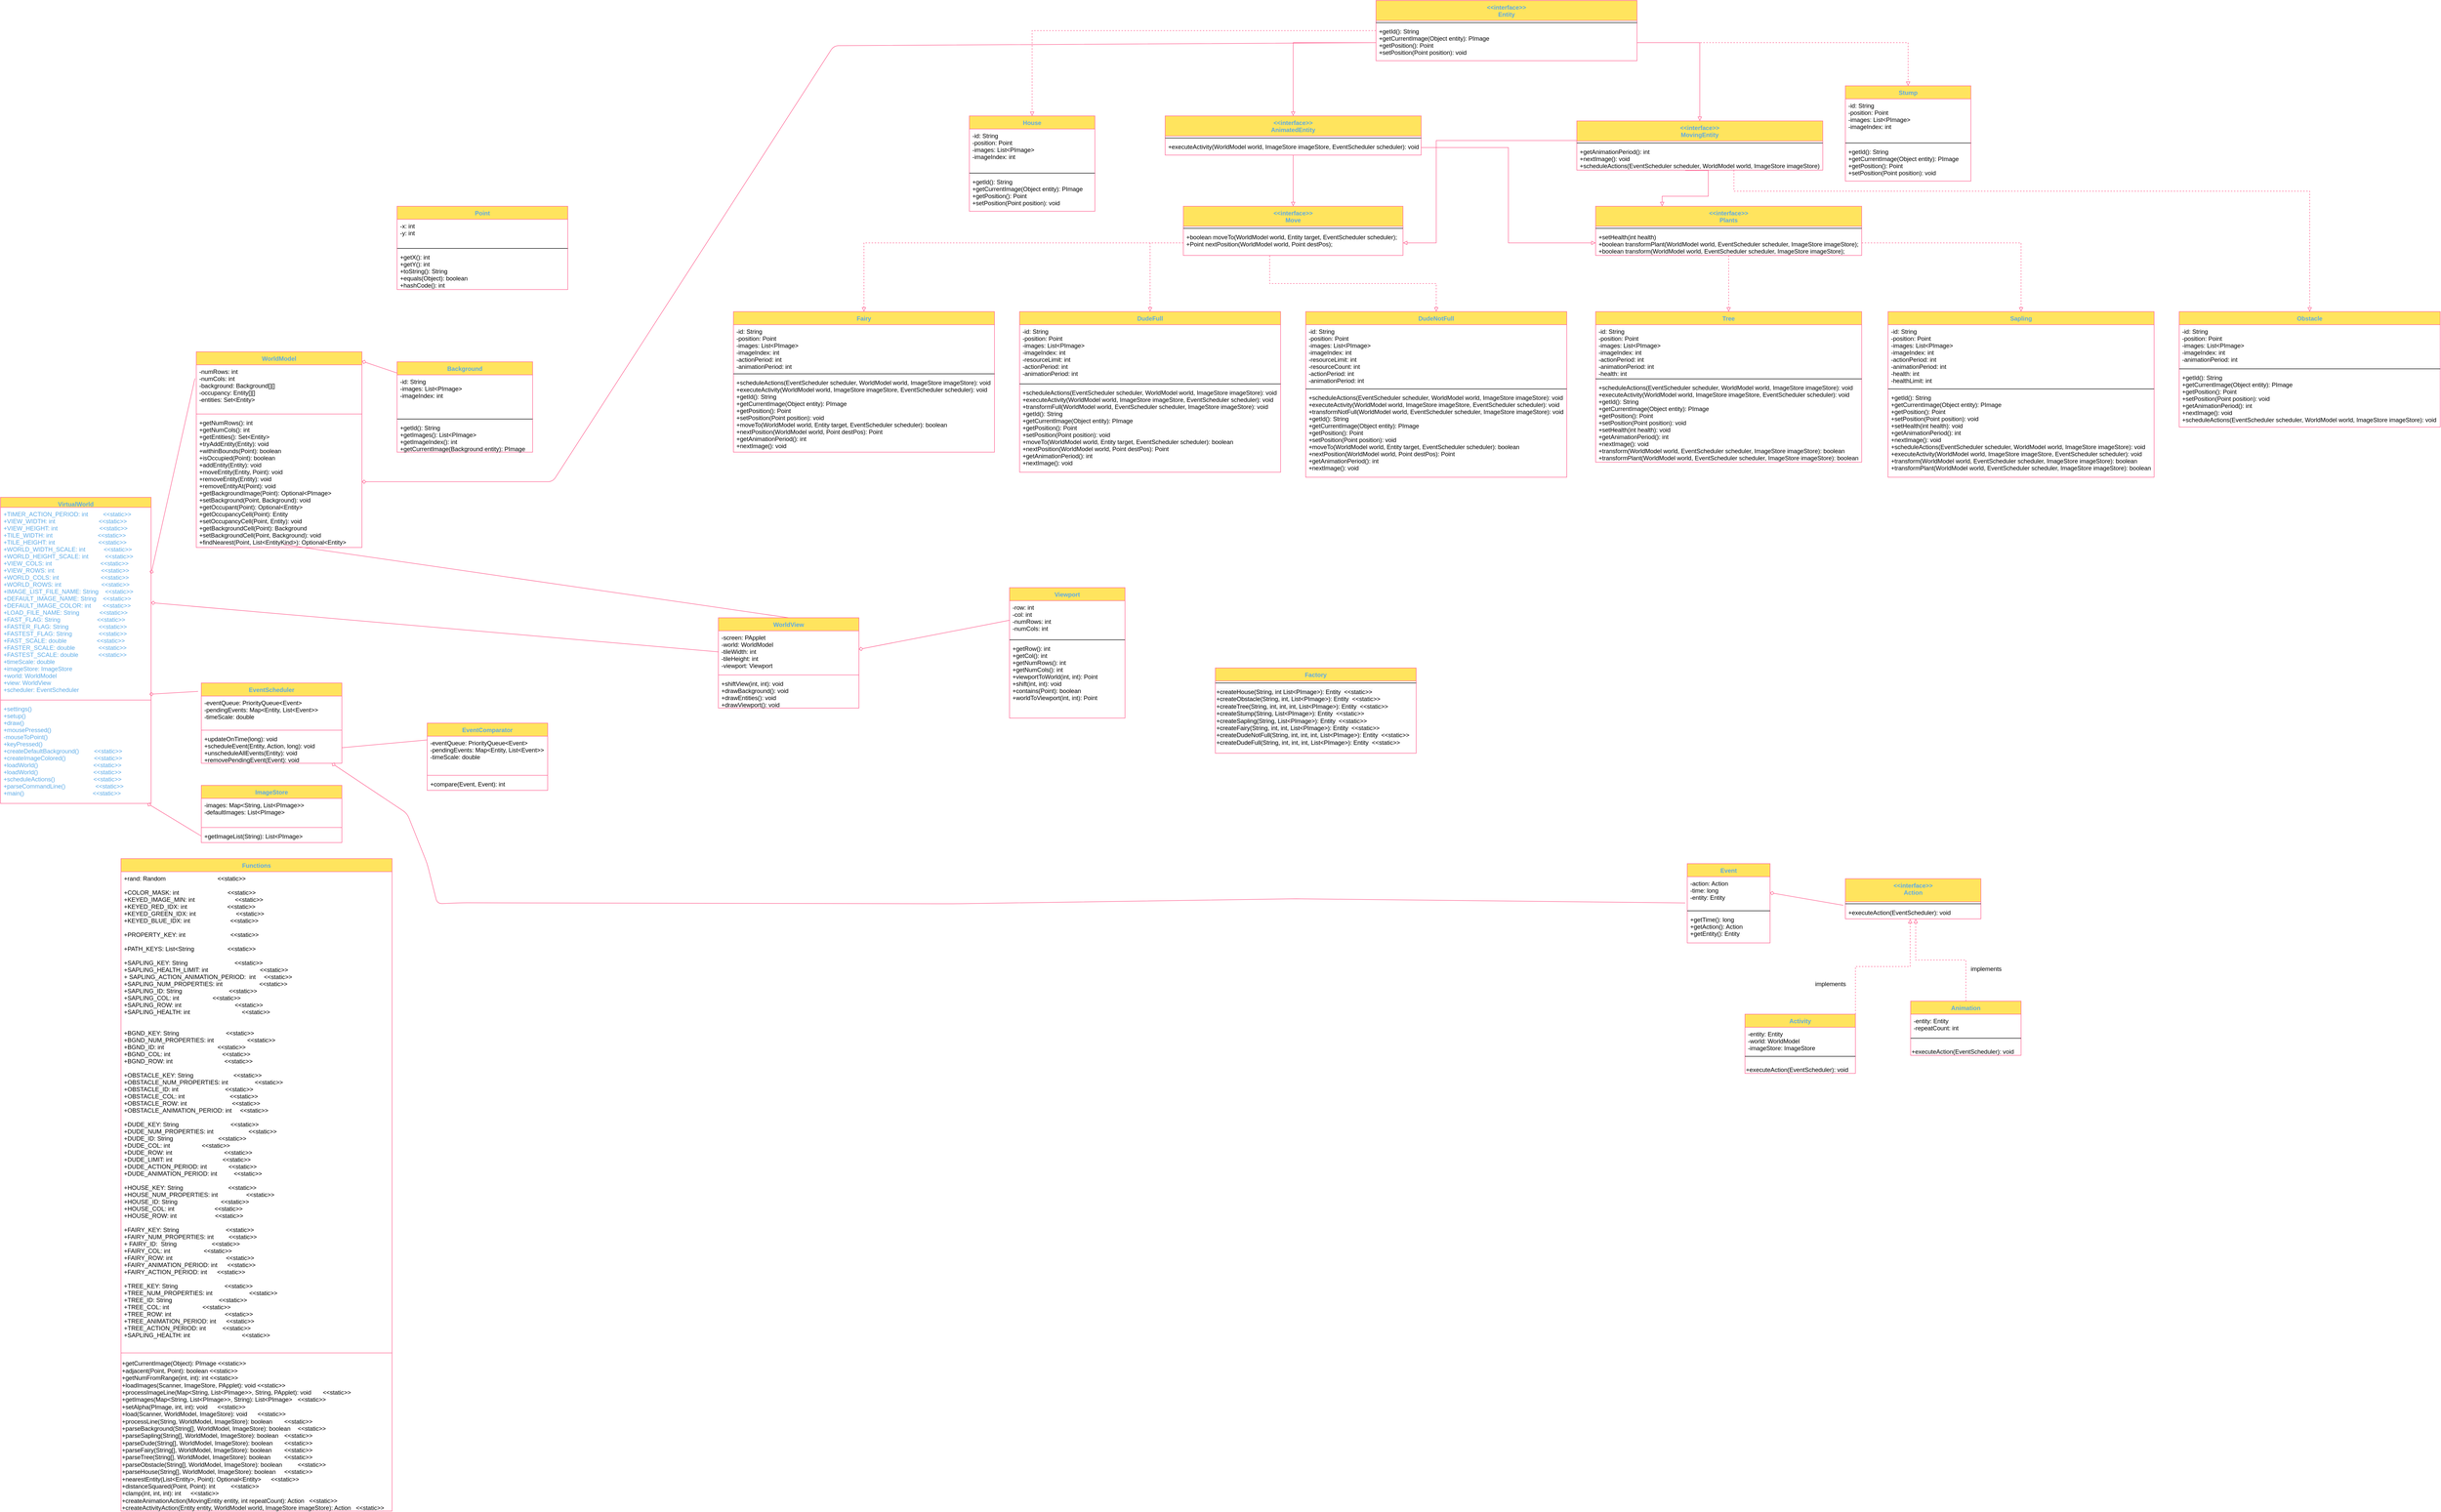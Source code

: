 <mxfile version="16.5.4" type="device"><diagram id="Yo6Zvny2ZRX3JAPKxXua" name="Page 2"><mxGraphModel dx="1504" dy="1734" grid="1" gridSize="10" guides="1" tooltips="1" connect="1" arrows="1" fold="1" page="1" pageScale="1" pageWidth="850" pageHeight="1100" math="0" shadow="0"><root><mxCell id="0"/><mxCell id="1" parent="0"/><mxCell id="8I9pphBKhg92I5GMk5e_-31" value="" style="graphMlID=e0;endArrow=none;strokeColor=#FF6392;strokeWidth=1.0;startArrow=diamond;startFill=0;endFill=1;exitX=1;exitY=0.25;exitDx=0;exitDy=0;fontColor=#5AA9E6;entryX=-0.008;entryY=-0.286;entryDx=0;entryDy=0;entryPerimeter=0;" parent="1" source="8I9pphBKhg92I5GMk5e_-50" target="8I9pphBKhg92I5GMk5e_-57" edge="1"><mxGeometry relative="1" as="geometry"/></mxCell><mxCell id="8I9pphBKhg92I5GMk5e_-32" value="" style="graphMlID=e1;endArrow=none;strokeColor=#FF6392;strokeWidth=1.0;startArrow=diamond;startFill=0;endFill=1;exitX=1;exitY=0.5;exitDx=0;exitDy=0;fontColor=#5AA9E6;entryX=0;entryY=0.5;entryDx=0;entryDy=0;" parent="1" source="8I9pphBKhg92I5GMk5e_-51" target="8I9pphBKhg92I5GMk5e_-61" edge="1"><mxGeometry relative="1" as="geometry"/></mxCell><mxCell id="8I9pphBKhg92I5GMk5e_-33" value="" style="graphMlID=e2;endArrow=none;strokeColor=#FF6392;strokeWidth=1.0;startArrow=diamond;startFill=0;endFill=1;fontColor=#5AA9E6;entryX=0;entryY=0.25;entryDx=0;entryDy=0;" parent="1" source="8I9pphBKhg92I5GMk5e_-60" target="8I9pphBKhg92I5GMk5e_-89" edge="1"><mxGeometry relative="1" as="geometry"><mxPoint x="648" y="240" as="sourcePoint"/></mxGeometry></mxCell><mxCell id="8I9pphBKhg92I5GMk5e_-34" value="" style="graphMlID=e3;endArrow=none;strokeColor=#FF6392;strokeWidth=1.0;startArrow=diamond;startFill=0;endFill=1;exitX=0.988;exitY=-0.077;exitDx=0;exitDy=0;exitPerimeter=0;fontColor=#5AA9E6;entryX=-0.023;entryY=0.105;entryDx=0;entryDy=0;entryPerimeter=0;" parent="1" source="8I9pphBKhg92I5GMk5e_-53" target="8I9pphBKhg92I5GMk5e_-64" edge="1"><mxGeometry relative="1" as="geometry"><mxPoint x="1330" y="550" as="targetPoint"/></mxGeometry></mxCell><mxCell id="8I9pphBKhg92I5GMk5e_-35" value="" style="graphMlID=e4;endArrow=none;strokeColor=#FF6392;strokeWidth=1.0;startArrow=diamond;startFill=0;endFill=1;exitX=0.975;exitY=1;exitDx=0;exitDy=0;exitPerimeter=0;fontColor=#5AA9E6;entryX=0;entryY=0.5;entryDx=0;entryDy=0;" parent="1" source="8I9pphBKhg92I5GMk5e_-53" target="8I9pphBKhg92I5GMk5e_-71" edge="1"><mxGeometry relative="1" as="geometry"/></mxCell><mxCell id="8I9pphBKhg92I5GMk5e_-36" value="" style="graphMlID=e5;endArrow=none;strokeColor=#FF6392;strokeWidth=1.0;startArrow=diamond;startFill=0;endFill=1;fontColor=#5AA9E6;exitX=1.001;exitY=-0.077;exitDx=0;exitDy=0;exitPerimeter=0;" parent="1" source="8I9pphBKhg92I5GMk5e_-55" target="8I9pphBKhg92I5GMk5e_-82" edge="1"><mxGeometry relative="1" as="geometry"/></mxCell><mxCell id="8I9pphBKhg92I5GMk5e_-37" value="" style="graphMlID=e6;endArrow=none;strokeColor=#FF6392;strokeWidth=1.0;startArrow=diamond;startFill=0;endFill=1;fontColor=#5AA9E6;entryX=-0.024;entryY=0.818;entryDx=0;entryDy=0;entryPerimeter=0;" parent="1" source="8I9pphBKhg92I5GMk5e_-64" target="8I9pphBKhg92I5GMk5e_-97" edge="1"><mxGeometry relative="1" as="geometry"><mxPoint x="3300" y="820" as="targetPoint"/><Array as="points"><mxPoint x="1330" y="920"/><mxPoint x="1370" y="1020"/><mxPoint x="1390" y="1100"/><mxPoint x="1440" y="1098"/><mxPoint x="2400" y="1100"/><mxPoint x="2420" y="1100"/><mxPoint x="3100" y="1090"/></Array></mxGeometry></mxCell><mxCell id="8I9pphBKhg92I5GMk5e_-38" value="" style="graphMlID=e7;endArrow=none;strokeColor=#FF6392;strokeWidth=1.0;startArrow=none;startFill=1;endFill=1;fontColor=#5AA9E6;entryX=0;entryY=0.25;entryDx=0;entryDy=0;exitX=1;exitY=0.5;exitDx=0;exitDy=0;" parent="1" source="8I9pphBKhg92I5GMk5e_-67" target="8I9pphBKhg92I5GMk5e_-72" edge="1"><mxGeometry relative="1" as="geometry"/></mxCell><mxCell id="8I9pphBKhg92I5GMk5e_-39" value="" style="graphMlID=e8;endArrow=none;strokeColor=#FF6392;strokeWidth=1.0;startArrow=diamond;startFill=0;endFill=1;fontColor=#5AA9E6;exitX=1;exitY=0.5;exitDx=0;exitDy=0;entryX=0;entryY=0.5;entryDx=0;entryDy=0;" parent="1" source="8I9pphBKhg92I5GMk5e_-57" target="8I9pphBKhg92I5GMk5e_-88" edge="1"><mxGeometry relative="1" as="geometry"><mxPoint x="710" y="80" as="sourcePoint"/><mxPoint x="1500" y="212" as="targetPoint"/><Array as="points"><mxPoint x="1620" y="259"/><mxPoint x="2180" y="-610"/></Array></mxGeometry></mxCell><mxCell id="8I9pphBKhg92I5GMk5e_-42" value="" style="graphMlID=e11;endArrow=none;strokeColor=#FF6392;strokeWidth=1.0;startArrow=diamond;startFill=0;endFill=1;fontColor=#5AA9E6;exitX=1;exitY=0.5;exitDx=0;exitDy=0;entryX=-0.015;entryY=-0.04;entryDx=0;entryDy=0;entryPerimeter=0;" parent="1" source="8I9pphBKhg92I5GMk5e_-97" target="8I9pphBKhg92I5GMk5e_-111" edge="1"><mxGeometry relative="1" as="geometry"><mxPoint x="2296.62" y="1102.072" as="targetPoint"/></mxGeometry></mxCell><mxCell id="8I9pphBKhg92I5GMk5e_-44" value="" style="graphMlID=e13;endArrow=none;strokeColor=#FF6392;strokeWidth=1.0;startArrow=none;startFill=1;endFill=1;fontColor=#5AA9E6;entryX=0.528;entryY=0.978;entryDx=0;entryDy=0;entryPerimeter=0;exitX=0.5;exitY=0;exitDx=0;exitDy=0;" parent="1" source="8I9pphBKhg92I5GMk5e_-60" target="8I9pphBKhg92I5GMk5e_-57" edge="1"><mxGeometry relative="1" as="geometry"/></mxCell><mxCell id="8I9pphBKhg92I5GMk5e_-50" value="VirtualWorld" style="swimlane;fontStyle=1;align=center;verticalAlign=top;childLayout=stackLayout;horizontal=1;startSize=20;horizontalStack=0;resizeParent=1;resizeParentMax=0;resizeLast=0;collapsible=1;marginBottom=0;hachureGap=4;pointerEvents=0;fillColor=#FFE45E;strokeColor=#FF6392;fontColor=#5AA9E6;" parent="1" vertex="1"><mxGeometry x="520" y="290" width="300" height="610" as="geometry"/></mxCell><mxCell id="8I9pphBKhg92I5GMk5e_-51" value="+TIMER_ACTION_PERIOD: int         &lt;&lt;static&gt;&gt;&#10;+VIEW_WIDTH: int                          &lt;&lt;static&gt;&gt;&#10;+VIEW_HEIGHT: int                         &lt;&lt;static&gt;&gt;&#10;+TILE_WIDTH: int                           &lt;&lt;static&gt;&gt;&#10;+TILE_HEIGHT: int                          &lt;&lt;static&gt;&gt;&#10;+WORLD_WIDTH_SCALE: int           &lt;&lt;static&gt;&gt;&#10;+WORLD_HEIGHT_SCALE: int          &lt;&lt;static&gt;&gt;&#10;+VIEW_COLS: int                             &lt;&lt;static&gt;&gt;&#10;+VIEW_ROWS: int                            &lt;&lt;static&gt;&gt;&#10;+WORLD_COLS: int                         &lt;&lt;static&gt;&gt;&#10;+WORLD_ROWS: int                        &lt;&lt;static&gt;&gt;&#10;+IMAGE_LIST_FILE_NAME: String    &lt;&lt;static&gt;&gt;&#10;+DEFAULT_IMAGE_NAME: String    &lt;&lt;static&gt;&gt;&#10;+DEFAULT_IMAGE_COLOR: int       &lt;&lt;static&gt;&gt;&#10;+LOAD_FILE_NAME: String            &lt;&lt;static&gt;&gt;&#10;+FAST_FLAG: String                      &lt;&lt;static&gt;&gt;&#10;+FASTER_FLAG: String                  &lt;&lt;static&gt;&gt;&#10;+FASTEST_FLAG: String                &lt;&lt;static&gt;&gt;&#10;+FAST_SCALE: double                  &lt;&lt;static&gt;&gt;&#10;+FASTER_SCALE: double              &lt;&lt;static&gt;&gt;&#10;+FASTEST_SCALE: double            &lt;&lt;static&gt;&gt;&#10;+timeScale: double&#10;+imageStore: ImageStore&#10;+world: WorldModel&#10;+view: WorldView&#10;+scheduler: EventScheduler" style="text;strokeColor=none;fillColor=none;align=left;verticalAlign=top;spacingLeft=4;spacingRight=4;overflow=hidden;rotatable=0;points=[[0,0.5],[1,0.5]];portConstraint=eastwest;fontColor=#5AA9E6;" parent="8I9pphBKhg92I5GMk5e_-50" vertex="1"><mxGeometry y="20" width="300" height="380" as="geometry"/></mxCell><mxCell id="8I9pphBKhg92I5GMk5e_-52" value="" style="line;strokeWidth=1;fillColor=none;align=left;verticalAlign=middle;spacingTop=-1;spacingLeft=3;spacingRight=3;rotatable=0;labelPosition=right;points=[];portConstraint=eastwest;strokeColor=#FF6392;fontColor=#5AA9E6;" parent="8I9pphBKhg92I5GMk5e_-50" vertex="1"><mxGeometry y="400" width="300" height="8" as="geometry"/></mxCell><mxCell id="8I9pphBKhg92I5GMk5e_-53" value="+settings()&#10;+setup()&#10;+draw()&#10;+mousePressed()&#10;-mouseToPoint()&#10;+keyPressed()&#10;+createDefaultBackground()         &lt;&lt;static&gt;&gt;&#10;+createImageColored()                 &lt;&lt;static&gt;&gt;&#10;+loadWorld()                                 &lt;&lt;static&gt;&gt;&#10;+loadWorld()                                 &lt;&lt;static&gt;&gt;&#10;+scheduleActions()                       &lt;&lt;static&gt;&gt;&#10;+parseCommandLine()                  &lt;&lt;static&gt;&gt;&#10;+main()                                         &lt;&lt;static&gt;&gt;" style="text;strokeColor=none;fillColor=none;align=left;verticalAlign=top;spacingLeft=4;spacingRight=4;overflow=hidden;rotatable=0;points=[[0,0.5],[1,0.5]];portConstraint=eastwest;fontColor=#5AA9E6;" parent="8I9pphBKhg92I5GMk5e_-50" vertex="1"><mxGeometry y="408" width="300" height="202" as="geometry"/></mxCell><mxCell id="8I9pphBKhg92I5GMk5e_-54" value="WorldModel" style="swimlane;fontStyle=1;align=center;verticalAlign=top;childLayout=stackLayout;horizontal=1;startSize=26;horizontalStack=0;resizeParent=1;resizeParentMax=0;resizeLast=0;collapsible=1;marginBottom=0;hachureGap=4;pointerEvents=0;sketch=0;fontColor=#5AA9E6;strokeColor=#FF6392;fillColor=#FFE45E;" parent="1" vertex="1"><mxGeometry x="910" width="330" height="390" as="geometry"/></mxCell><mxCell id="8I9pphBKhg92I5GMk5e_-55" value="-numRows: int&#10;-numCols: int&#10;-background: Background[][]&#10;-occupancy: Entity[][]&#10;-entities: Set&lt;Entity&gt;" style="text;strokeColor=none;fillColor=none;align=left;verticalAlign=top;spacingLeft=4;spacingRight=4;overflow=hidden;rotatable=0;points=[[0,0.5],[1,0.5]];portConstraint=eastwest;fontColor=#000000;" parent="8I9pphBKhg92I5GMk5e_-54" vertex="1"><mxGeometry y="26" width="330" height="94" as="geometry"/></mxCell><mxCell id="8I9pphBKhg92I5GMk5e_-56" value="" style="line;strokeWidth=1;fillColor=none;align=left;verticalAlign=middle;spacingTop=-1;spacingLeft=3;spacingRight=3;rotatable=0;labelPosition=right;points=[];portConstraint=eastwest;strokeColor=#FF6392;fontColor=#5AA9E6;" parent="8I9pphBKhg92I5GMk5e_-54" vertex="1"><mxGeometry y="120" width="330" height="8" as="geometry"/></mxCell><mxCell id="8I9pphBKhg92I5GMk5e_-57" value="+getNumRows(): int&#10;+getNumCols(): int&#10;+getEntities(): Set&lt;Entity&gt;&#10;+tryAddEntity(Entity): void&#10;+withinBounds(Point): boolean&#10;+isOccupied(Point): boolean&#10;+addEntity(Entity): void&#10;+moveEntity(Entity, Point): void&#10;+removeEntity(Entity): void&#10;+removeEntityAt(Point): void&#10;+getBackgroundImage(Point): Optional&lt;PImage&gt;&#10;+setBackground(Point, Background): void&#10;+getOccupant(Point): Optional&lt;Entity&gt;&#10;+getOccupancyCell(Point): Entity&#10;+setOccupancyCell(Point, Entity): void&#10;+getBackgroundCell(Point): Background&#10;+setBackgroundCell(Point, Background): void&#10;+findNearest(Point, List&lt;EntityKind&gt;): Optional&lt;Entity&gt; " style="text;strokeColor=none;fillColor=none;align=left;verticalAlign=top;spacingLeft=4;spacingRight=4;overflow=hidden;rotatable=0;points=[[0,0.5],[1,0.5]];portConstraint=eastwest;fontColor=#020405;" parent="8I9pphBKhg92I5GMk5e_-54" vertex="1"><mxGeometry y="128" width="330" height="262" as="geometry"/></mxCell><mxCell id="8I9pphBKhg92I5GMk5e_-60" value="WorldView" style="swimlane;fontStyle=1;align=center;verticalAlign=top;childLayout=stackLayout;horizontal=1;startSize=26;horizontalStack=0;resizeParent=1;resizeParentMax=0;resizeLast=0;collapsible=1;marginBottom=0;hachureGap=4;pointerEvents=0;sketch=0;fontColor=#5AA9E6;strokeColor=#FF6392;fillColor=#FFE45E;" parent="1" vertex="1"><mxGeometry x="1950" y="530" width="280" height="180" as="geometry"/></mxCell><mxCell id="8I9pphBKhg92I5GMk5e_-61" value="-screen: PApplet&#10;-world: WorldModel&#10;-tileWidth: int&#10;-tileHeight: int&#10;-viewport: Viewport" style="text;strokeColor=none;fillColor=none;align=left;verticalAlign=top;spacingLeft=4;spacingRight=4;overflow=hidden;rotatable=0;points=[[0,0.5],[1,0.5]];portConstraint=eastwest;fontColor=#000000;" parent="8I9pphBKhg92I5GMk5e_-60" vertex="1"><mxGeometry y="26" width="280" height="84" as="geometry"/></mxCell><mxCell id="8I9pphBKhg92I5GMk5e_-62" value="" style="line;strokeWidth=1;fillColor=none;align=left;verticalAlign=middle;spacingTop=-1;spacingLeft=3;spacingRight=3;rotatable=0;labelPosition=right;points=[];portConstraint=eastwest;strokeColor=#FF6392;fontColor=#5AA9E6;" parent="8I9pphBKhg92I5GMk5e_-60" vertex="1"><mxGeometry y="110" width="280" height="8" as="geometry"/></mxCell><mxCell id="8I9pphBKhg92I5GMk5e_-63" value="+shiftView(int, int): void&#10;+drawBackground(): void&#10;+drawEntities(): void&#10;+drawViewport(): void" style="text;strokeColor=none;fillColor=none;align=left;verticalAlign=top;spacingLeft=4;spacingRight=4;overflow=hidden;rotatable=0;points=[[0,0.5],[1,0.5]];portConstraint=eastwest;fontColor=#000000;" parent="8I9pphBKhg92I5GMk5e_-60" vertex="1"><mxGeometry y="118" width="280" height="62" as="geometry"/></mxCell><mxCell id="8I9pphBKhg92I5GMk5e_-64" value="EventScheduler" style="swimlane;fontStyle=1;align=center;verticalAlign=top;childLayout=stackLayout;horizontal=1;startSize=26;horizontalStack=0;resizeParent=1;resizeParentMax=0;resizeLast=0;collapsible=1;marginBottom=0;hachureGap=4;pointerEvents=0;sketch=0;fontColor=#5AA9E6;strokeColor=#FF6392;fillColor=#FFE45E;" parent="1" vertex="1"><mxGeometry x="920" y="660" width="280" height="160" as="geometry"/></mxCell><mxCell id="8I9pphBKhg92I5GMk5e_-65" value="-eventQueue: PriorityQueue&lt;Event&gt;&#10;-pendingEvents: Map&lt;Entity, List&lt;Event&gt;&gt;&#10;-timeScale: double" style="text;strokeColor=none;fillColor=none;align=left;verticalAlign=top;spacingLeft=4;spacingRight=4;overflow=hidden;rotatable=0;points=[[0,0.5],[1,0.5]];portConstraint=eastwest;fontColor=#000000;" parent="8I9pphBKhg92I5GMk5e_-64" vertex="1"><mxGeometry y="26" width="280" height="64" as="geometry"/></mxCell><mxCell id="8I9pphBKhg92I5GMk5e_-66" value="" style="line;strokeWidth=1;fillColor=none;align=left;verticalAlign=middle;spacingTop=-1;spacingLeft=3;spacingRight=3;rotatable=0;labelPosition=right;points=[];portConstraint=eastwest;strokeColor=#FF6392;fontColor=#5AA9E6;" parent="8I9pphBKhg92I5GMk5e_-64" vertex="1"><mxGeometry y="90" width="280" height="8" as="geometry"/></mxCell><mxCell id="8I9pphBKhg92I5GMk5e_-67" value="+updateOnTime(long): void&#10;+scheduleEvent(Entity, Action, long): void&#10;+unscheduleAllEvents(Entity): void&#10;+removePendingEvent(Event): void" style="text;strokeColor=none;fillColor=none;align=left;verticalAlign=top;spacingLeft=4;spacingRight=4;overflow=hidden;rotatable=0;points=[[0,0.5],[1,0.5]];portConstraint=eastwest;fontColor=#000000;" parent="8I9pphBKhg92I5GMk5e_-64" vertex="1"><mxGeometry y="98" width="280" height="62" as="geometry"/></mxCell><mxCell id="8I9pphBKhg92I5GMk5e_-68" value="ImageStore" style="swimlane;fontStyle=1;align=center;verticalAlign=top;childLayout=stackLayout;horizontal=1;startSize=26;horizontalStack=0;resizeParent=1;resizeParentMax=0;resizeLast=0;collapsible=1;marginBottom=0;hachureGap=4;pointerEvents=0;sketch=0;fontColor=#5AA9E6;strokeColor=#FF6392;fillColor=#FFE45E;" parent="1" vertex="1"><mxGeometry x="920" y="864" width="280" height="114" as="geometry"/></mxCell><mxCell id="8I9pphBKhg92I5GMk5e_-69" value="-images: Map&lt;String, List&lt;PImage&gt;&gt;&#10;-defaultImages: List&lt;PImage&gt;" style="text;strokeColor=none;fillColor=none;align=left;verticalAlign=top;spacingLeft=4;spacingRight=4;overflow=hidden;rotatable=0;points=[[0,0.5],[1,0.5]];portConstraint=eastwest;fontColor=#000000;" parent="8I9pphBKhg92I5GMk5e_-68" vertex="1"><mxGeometry y="26" width="280" height="54" as="geometry"/></mxCell><mxCell id="8I9pphBKhg92I5GMk5e_-70" value="" style="line;strokeWidth=1;fillColor=none;align=left;verticalAlign=middle;spacingTop=-1;spacingLeft=3;spacingRight=3;rotatable=0;labelPosition=right;points=[];portConstraint=eastwest;strokeColor=#FF6392;fontColor=#5AA9E6;" parent="8I9pphBKhg92I5GMk5e_-68" vertex="1"><mxGeometry y="80" width="280" height="8" as="geometry"/></mxCell><mxCell id="8I9pphBKhg92I5GMk5e_-71" value="+getImageList(String): List&lt;PImage&gt;" style="text;strokeColor=none;fillColor=none;align=left;verticalAlign=top;spacingLeft=4;spacingRight=4;overflow=hidden;rotatable=0;points=[[0,0.5],[1,0.5]];portConstraint=eastwest;fontColor=#000000;" parent="8I9pphBKhg92I5GMk5e_-68" vertex="1"><mxGeometry y="88" width="280" height="26" as="geometry"/></mxCell><mxCell id="8I9pphBKhg92I5GMk5e_-72" value="EventComparator" style="swimlane;fontStyle=1;align=center;verticalAlign=top;childLayout=stackLayout;horizontal=1;startSize=26;horizontalStack=0;resizeParent=1;resizeParentMax=0;resizeLast=0;collapsible=1;marginBottom=0;hachureGap=4;pointerEvents=0;sketch=0;fontColor=#5AA9E6;strokeColor=#FF6392;fillColor=#FFE45E;" parent="1" vertex="1"><mxGeometry x="1370" y="740" width="240" height="134" as="geometry"/></mxCell><mxCell id="8I9pphBKhg92I5GMk5e_-73" value="-eventQueue: PriorityQueue&lt;Event&gt;&#10;-pendingEvents: Map&lt;Entity, List&lt;Event&gt;&gt;&#10;-timeScale: double" style="text;strokeColor=none;fillColor=none;align=left;verticalAlign=top;spacingLeft=4;spacingRight=4;overflow=hidden;rotatable=0;points=[[0,0.5],[1,0.5]];portConstraint=eastwest;fontColor=#000000;" parent="8I9pphBKhg92I5GMk5e_-72" vertex="1"><mxGeometry y="26" width="240" height="74" as="geometry"/></mxCell><mxCell id="8I9pphBKhg92I5GMk5e_-74" value="" style="line;strokeWidth=1;fillColor=none;align=left;verticalAlign=middle;spacingTop=-1;spacingLeft=3;spacingRight=3;rotatable=0;labelPosition=right;points=[];portConstraint=eastwest;strokeColor=#FF6392;fontColor=#5AA9E6;" parent="8I9pphBKhg92I5GMk5e_-72" vertex="1"><mxGeometry y="100" width="240" height="8" as="geometry"/></mxCell><mxCell id="8I9pphBKhg92I5GMk5e_-75" value="+compare(Event, Event): int" style="text;strokeColor=none;fillColor=none;align=left;verticalAlign=top;spacingLeft=4;spacingRight=4;overflow=hidden;rotatable=0;points=[[0,0.5],[1,0.5]];portConstraint=eastwest;fontColor=#000000;" parent="8I9pphBKhg92I5GMk5e_-72" vertex="1"><mxGeometry y="108" width="240" height="26" as="geometry"/></mxCell><mxCell id="8I9pphBKhg92I5GMk5e_-77" value="Functions" style="swimlane;fontStyle=1;align=center;verticalAlign=top;childLayout=stackLayout;horizontal=1;startSize=26;horizontalStack=0;resizeParent=1;resizeParentMax=0;resizeLast=0;collapsible=1;marginBottom=0;hachureGap=4;pointerEvents=0;sketch=0;fontColor=#5AA9E6;strokeColor=#FF6392;fillColor=#FFE45E;" parent="1" vertex="1"><mxGeometry x="760" y="1010" width="540" height="1300" as="geometry"/></mxCell><mxCell id="8I9pphBKhg92I5GMk5e_-78" value="+rand: Random                               &lt;&lt;static&gt;&gt;&#10;&#10;+COLOR_MASK: int                             &lt;&lt;static&gt;&gt;&#10;+KEYED_IMAGE_MIN: int                        &lt;&lt;static&gt;&gt;&#10;+KEYED_RED_IDX: int                        &lt;&lt;static&gt;&gt;&#10;+KEYED_GREEN_IDX: int                        &lt;&lt;static&gt;&gt;&#10;+KEYED_BLUE_IDX: int                        &lt;&lt;static&gt;&gt;&#10;&#10;+PROPERTY_KEY: int                           &lt;&lt;static&gt;&gt;&#10;&#10;+PATH_KEYS: List&lt;String                    &lt;&lt;static&gt;&gt;&#10;&#10;+SAPLING_KEY: String                            &lt;&lt;static&gt;&gt;&#10;+SAPLING_HEALTH_LIMIT: int                               &lt;&lt;static&gt;&gt;&#10;+ SAPLING_ACTION_ANIMATION_PERIOD:  int     &lt;&lt;static&gt;&gt;&#10;+SAPLING_NUM_PROPERTIES: int                      &lt;&lt;static&gt;&gt;&#10;+SAPLING_ID: String                            &lt;&lt;static&gt;&gt;&#10;+SAPLING_COL: int                    &lt;&lt;static&gt;&gt;&#10;+SAPLING_ROW: int                                &lt;&lt;static&gt;&gt;&#10;+SAPLING_HEALTH: int                               &lt;&lt;static&gt;&gt;&#10;&#10;&#10;+BGND_KEY: String                            &lt;&lt;static&gt;&gt;&#10;+BGND_NUM_PROPERTIES: int                    &lt;&lt;static&gt;&gt;&#10;+BGND_ID: int                                &lt;&lt;static&gt;&gt;&#10;+BGND_COL: int                               &lt;&lt;static&gt;&gt;&#10;+BGND_ROW: int                               &lt;&lt;static&gt;&gt;&#10;&#10;+OBSTACLE_KEY: String                        &lt;&lt;static&gt;&gt;&#10;+OBSTACLE_NUM_PROPERTIES: int                &lt;&lt;static&gt;&gt;&#10;+OBSTACLE_ID: int                            &lt;&lt;static&gt;&gt;&#10;+OBSTACLE_COL: int                           &lt;&lt;static&gt;&gt;&#10;+OBSTACLE_ROW: int                           &lt;&lt;static&gt;&gt;&#10;+OBSTACLE_ANIMATION_PERIOD: int     &lt;&lt;static&gt;&gt;&#10;&#10;+DUDE_KEY: String                               &lt;&lt;static&gt;&gt;&#10;+DUDE_NUM_PROPERTIES: int                     &lt;&lt;static&gt;&gt;&#10;+DUDE_ID: String                           &lt;&lt;static&gt;&gt;&#10;+DUDE_COL: int                   &lt;&lt;static&gt;&gt;&#10;+DUDE_ROW: int                               &lt;&lt;static&gt;&gt;&#10;+DUDE_LIMIT: int                              &lt;&lt;static&gt;&gt;&#10;+DUDE_ACTION_PERIOD: int             &lt;&lt;static&gt;&gt;&#10;+DUDE_ANIMATION_PERIOD: int          &lt;&lt;static&gt;&gt;&#10;&#10;+HOUSE_KEY: String                           &lt;&lt;static&gt;&gt;&#10;+HOUSE_NUM_PROPERTIES: int                 &lt;&lt;static&gt;&gt;&#10;+HOUSE_ID: String                          &lt;&lt;static&gt;&gt;&#10;+HOUSE_COL: int                        &lt;&lt;static&gt;&gt;&#10;+HOUSE_ROW: int                       &lt;&lt;static&gt;&gt;&#10;&#10;+FAIRY_KEY: String                            &lt;&lt;static&gt;&gt;&#10;+FAIRY_NUM_PROPERTIES: int         &lt;&lt;static&gt;&gt;&#10;+ FAIRY_ID:  String                     &lt;&lt;static&gt;&gt;&#10;+FAIRY_COL: int                    &lt;&lt;static&gt;&gt;&#10;+FAIRY_ROW: int                                &lt;&lt;static&gt;&gt;&#10;+FAIRY_ANIMATION_PERIOD: int      &lt;&lt;static&gt;&gt;&#10;+FAIRY_ACTION_PERIOD: int      &lt;&lt;static&gt;&gt;&#10;&#10;+TREE_KEY: String                            &lt;&lt;static&gt;&gt;&#10;+TREE_NUM_PROPERTIES: int                      &lt;&lt;static&gt;&gt;&#10;+TREE_ID: String                            &lt;&lt;static&gt;&gt;&#10;+TREE_COL: int                    &lt;&lt;static&gt;&gt;&#10;+TREE_ROW: int                                &lt;&lt;static&gt;&gt;&#10;+TREE_ANIMATION_PERIOD: int      &lt;&lt;static&gt;&gt;&#10;+TREE_ACTION_PERIOD: int          &lt;&lt;static&gt;&gt;&#10;+SAPLING_HEALTH: int                               &lt;&lt;static&gt;&gt;&#10;" style="text;strokeColor=none;fillColor=none;align=left;verticalAlign=top;spacingLeft=4;spacingRight=4;overflow=hidden;rotatable=0;points=[[0,0.5],[1,0.5]];portConstraint=eastwest;fontColor=#000000;" parent="8I9pphBKhg92I5GMk5e_-77" vertex="1"><mxGeometry y="26" width="540" height="944" as="geometry"/></mxCell><mxCell id="8I9pphBKhg92I5GMk5e_-79" value="" style="line;strokeWidth=1;fillColor=none;align=left;verticalAlign=middle;spacingTop=-1;spacingLeft=3;spacingRight=3;rotatable=0;labelPosition=right;points=[];portConstraint=eastwest;strokeColor=#FF6392;fontColor=#5AA9E6;" parent="8I9pphBKhg92I5GMk5e_-77" vertex="1"><mxGeometry y="970" width="540" height="30" as="geometry"/></mxCell><mxCell id="j37fI1vepc9huIgG9io0-2" value="+getCurrentImage(Object): PImage&lt;span&gt;&lt;span&gt;&#9;&lt;span&gt;&#9;&lt;/span&gt;&lt;/span&gt;&lt;/span&gt;&amp;lt;&amp;lt;static&amp;gt;&amp;gt;&lt;br&gt;+adjacent(Point, Point): boolean&lt;span&gt;&#9;&lt;span&gt;&#9;&lt;/span&gt;&lt;/span&gt;&amp;lt;&amp;lt;static&amp;gt;&amp;gt;&lt;br&gt;+getNumFromRange(int, int): int&lt;span&gt;&#9;&lt;span&gt;&#9;&lt;/span&gt;&lt;/span&gt;&amp;lt;&amp;lt;static&amp;gt;&amp;gt;&lt;br&gt;+loadImages(Scanner, ImageStore, PApplet): void&lt;span&gt;&#9;&lt;/span&gt;&amp;lt;&amp;lt;static&amp;gt;&amp;gt;&lt;br&gt;+processImageLine(Map&amp;lt;String, List&amp;lt;PImage&amp;gt;&amp;gt;, String, PApplet): void&lt;span&gt;&#9;&lt;span style=&quot;white-space: pre&quot;&gt;&#9;&lt;/span&gt;&lt;/span&gt;&amp;lt;&amp;lt;static&amp;gt;&amp;gt;&lt;br&gt;+getImages(Map&amp;lt;String, List&amp;lt;PImage&amp;gt;&amp;gt;, String): List&amp;lt;PImage&amp;gt;&lt;span&gt;&#9;&lt;span style=&quot;white-space: pre&quot;&gt;&#9;&lt;/span&gt;&lt;span&gt;&#9;&lt;/span&gt;&lt;/span&gt;&amp;lt;&amp;lt;static&amp;gt;&amp;gt;&lt;br&gt;+setAlpha(PImage, int, int): void&lt;span&gt;&#9;&lt;span style=&quot;white-space: pre&quot;&gt;&#9;&lt;/span&gt;&lt;span&gt;&#9;&lt;/span&gt;&lt;/span&gt;&amp;lt;&amp;lt;static&amp;gt;&amp;gt;&lt;br&gt;+load(Scanner, WorldModel, ImageStore): void&lt;span&gt;&#9;&lt;span style=&quot;white-space: pre&quot;&gt;&#9;&lt;/span&gt;&lt;span&gt;&#9;&lt;/span&gt;&lt;/span&gt;&amp;lt;&amp;lt;static&amp;gt;&amp;gt;&lt;br&gt;+processLine(String, WorldModel, ImageStore): boolean&lt;span&gt;&#9;&lt;span style=&quot;white-space: pre&quot;&gt;&#9;&lt;/span&gt;&lt;span&gt;&#9;&lt;/span&gt;&lt;/span&gt;&amp;lt;&amp;lt;static&amp;gt;&amp;gt;&lt;br&gt;+parseBackground(String[], WorldModel, ImageStore): boolean&lt;span&gt;&#9;&lt;span style=&quot;white-space: pre&quot;&gt;&#9;&lt;/span&gt;&lt;span&gt;&#9;&lt;/span&gt;&lt;/span&gt;&amp;lt;&amp;lt;static&amp;gt;&amp;gt;&lt;br&gt;+parseSapling(String[], WorldModel, ImageStore): boolean&lt;span&gt;&#9;&lt;span style=&quot;white-space: pre&quot;&gt;&#9;&lt;/span&gt;&lt;span&gt;&#9;&lt;/span&gt;&lt;/span&gt;&amp;lt;&amp;lt;static&amp;gt;&amp;gt;&lt;br&gt;+parseDude(String[], WorldModel, ImageStore): boolean&lt;span&gt;&#9;&lt;span style=&quot;white-space: pre&quot;&gt;&#9;&lt;/span&gt;&lt;span&gt;&#9;&lt;span&gt;&#9;&lt;/span&gt;&lt;/span&gt;&lt;/span&gt;&amp;lt;&amp;lt;static&amp;gt;&amp;gt;&lt;br&gt;+parseFairy(String[], WorldModel, ImageStore): boolean&lt;span&gt;&#9;&lt;span style=&quot;white-space: pre&quot;&gt;&#9;&lt;/span&gt;&lt;span&gt;&#9;&lt;span&gt;&#9;&lt;/span&gt;&lt;/span&gt;&lt;/span&gt;&amp;lt;&amp;lt;static&amp;gt;&amp;gt;&lt;br&gt;+parseTree(String[], WorldModel, ImageStore): boolean&lt;span&gt;&#9;&lt;span style=&quot;white-space: pre&quot;&gt;&#9;&lt;/span&gt;&lt;span&gt;&#9;&lt;/span&gt;&lt;/span&gt;&amp;lt;&amp;lt;static&amp;gt;&amp;gt;&lt;br&gt;+parseObstacle(String[], WorldModel, ImageStore): boolean&lt;span&gt;&#9;&lt;span style=&quot;white-space: pre&quot;&gt;&#9;&lt;/span&gt;&lt;span&gt;&#9;&lt;/span&gt;&lt;/span&gt;&amp;lt;&amp;lt;static&amp;gt;&amp;gt;&lt;br&gt;+parseHouse(String[], WorldModel, ImageStore): boolean&lt;span&gt;&#9;&lt;span style=&quot;white-space: pre&quot;&gt;&#9;&lt;/span&gt;&lt;span&gt;&#9;&lt;/span&gt;&lt;/span&gt;&amp;lt;&amp;lt;static&amp;gt;&amp;gt;&lt;br&gt;+nearestEntity(List&amp;lt;Entity&amp;gt;, Point): Optional&amp;lt;Entity&amp;gt;&lt;span&gt;&#9;&lt;span style=&quot;white-space: pre&quot;&gt;&#9;&lt;/span&gt;&lt;span&gt;&#9;&lt;/span&gt;&lt;/span&gt;&amp;lt;&amp;lt;static&amp;gt;&amp;gt;&lt;br&gt;+distanceSquared(Point, Point): int&lt;span&gt;&#9;&lt;span style=&quot;white-space: pre&quot;&gt;&#9;&lt;/span&gt;&lt;span&gt;&#9;&lt;/span&gt;&lt;/span&gt;&amp;lt;&amp;lt;static&amp;gt;&amp;gt;&lt;br&gt;+clamp(int, int, int): int&lt;span style=&quot;white-space: pre&quot;&gt;&#9;&lt;/span&gt;&lt;span&gt;&#9;&lt;span&gt;&#9;&lt;/span&gt;&lt;/span&gt;&amp;lt;&amp;lt;static&amp;gt;&amp;gt;&lt;br&gt;+createAnimationAction(MovingEntity entity, int repeatCount): Action&amp;nbsp; &amp;nbsp;&amp;lt;&amp;lt;static&amp;gt;&amp;gt;&lt;br&gt;+createActivityAction(Entity entity, WorldModel world, ImageStore imageStore): Action&amp;nbsp; &amp;nbsp;&amp;lt;&amp;lt;static&amp;gt;&amp;gt;" style="text;html=1;align=left;verticalAlign=middle;resizable=0;points=[];autosize=1;strokeColor=none;fillColor=none;hachureGap=4;" parent="8I9pphBKhg92I5GMk5e_-77" vertex="1"><mxGeometry y="1000" width="540" height="300" as="geometry"/></mxCell><mxCell id="8I9pphBKhg92I5GMk5e_-81" value="Background" style="swimlane;fontStyle=1;align=center;verticalAlign=top;childLayout=stackLayout;horizontal=1;startSize=26;horizontalStack=0;resizeParent=1;resizeParentMax=0;resizeLast=0;collapsible=1;marginBottom=0;hachureGap=4;pointerEvents=0;sketch=0;fontColor=#5AA9E6;strokeColor=#FF6392;fillColor=#FFE45E;" parent="1" vertex="1"><mxGeometry x="1310" y="20" width="270" height="180" as="geometry"/></mxCell><mxCell id="8I9pphBKhg92I5GMk5e_-82" value="-id: String&#10;-images: List&lt;PImage&gt;&#10;-imageIndex: int" style="text;strokeColor=none;fillColor=none;align=left;verticalAlign=top;spacingLeft=4;spacingRight=4;overflow=hidden;rotatable=0;points=[[0,0.5],[1,0.5]];portConstraint=eastwest;" parent="8I9pphBKhg92I5GMk5e_-81" vertex="1"><mxGeometry y="26" width="270" height="84" as="geometry"/></mxCell><mxCell id="8I9pphBKhg92I5GMk5e_-83" value="" style="line;strokeWidth=1;fillColor=none;align=left;verticalAlign=middle;spacingTop=-1;spacingLeft=3;spacingRight=3;rotatable=0;labelPosition=right;points=[];portConstraint=eastwest;" parent="8I9pphBKhg92I5GMk5e_-81" vertex="1"><mxGeometry y="110" width="270" height="8" as="geometry"/></mxCell><mxCell id="8I9pphBKhg92I5GMk5e_-84" value="+getId(): String&#10;+getImages(): List&lt;PImage&gt;&#10;+getImageIndex(): int&#10;+getCurrentImage(Background entity): PImage" style="text;strokeColor=none;fillColor=none;align=left;verticalAlign=top;spacingLeft=4;spacingRight=4;overflow=hidden;rotatable=0;points=[[0,0.5],[1,0.5]];portConstraint=eastwest;" parent="8I9pphBKhg92I5GMk5e_-81" vertex="1"><mxGeometry y="118" width="270" height="62" as="geometry"/></mxCell><mxCell id="E4vHiqf4ToeiPnG0Xwra-93" style="edgeStyle=orthogonalEdgeStyle;rounded=0;orthogonalLoop=1;jettySize=auto;html=1;dashed=1;endArrow=block;endFill=0;strokeColor=#FF6392;entryX=0.5;entryY=0;entryDx=0;entryDy=0;" parent="1" source="8I9pphBKhg92I5GMk5e_-85" target="E4vHiqf4ToeiPnG0Xwra-61" edge="1"><mxGeometry relative="1" as="geometry"><mxPoint x="3050" y="-640" as="targetPoint"/></mxGeometry></mxCell><mxCell id="8I9pphBKhg92I5GMk5e_-85" value="&lt;&lt;interface&gt;&gt;&#10;Entity" style="swimlane;fontStyle=1;align=center;verticalAlign=top;childLayout=stackLayout;horizontal=1;startSize=40;horizontalStack=0;resizeParent=1;resizeParentMax=0;resizeLast=0;collapsible=1;marginBottom=0;hachureGap=4;pointerEvents=0;sketch=0;fontColor=#5AA9E6;strokeColor=#FF6392;fillColor=#FFE45E;" parent="1" vertex="1"><mxGeometry x="3260" y="-700" width="520" height="120" as="geometry"/></mxCell><mxCell id="8I9pphBKhg92I5GMk5e_-87" value="" style="line;strokeWidth=1;fillColor=none;align=left;verticalAlign=middle;spacingTop=-1;spacingLeft=3;spacingRight=3;rotatable=0;labelPosition=right;points=[];portConstraint=eastwest;" parent="8I9pphBKhg92I5GMk5e_-85" vertex="1"><mxGeometry y="40" width="520" height="8" as="geometry"/></mxCell><mxCell id="8I9pphBKhg92I5GMk5e_-88" value="+getId(): String&#10;+getCurrentImage(Object entity): PImage&#10;+getPosition(): Point&#10;+setPosition(Point position): void" style="text;strokeColor=none;fillColor=none;align=left;verticalAlign=top;spacingLeft=4;spacingRight=4;overflow=hidden;rotatable=0;points=[[0,0.5],[1,0.5]];portConstraint=eastwest;" parent="8I9pphBKhg92I5GMk5e_-85" vertex="1"><mxGeometry y="48" width="520" height="72" as="geometry"/></mxCell><mxCell id="8I9pphBKhg92I5GMk5e_-89" value="Viewport" style="swimlane;fontStyle=1;align=center;verticalAlign=top;childLayout=stackLayout;horizontal=1;startSize=26;horizontalStack=0;resizeParent=1;resizeParentMax=0;resizeLast=0;collapsible=1;marginBottom=0;hachureGap=4;pointerEvents=0;sketch=0;fontColor=#5AA9E6;strokeColor=#FF6392;fillColor=#FFE45E;" parent="1" vertex="1"><mxGeometry x="2530" y="470" width="230" height="260" as="geometry"/></mxCell><mxCell id="8I9pphBKhg92I5GMk5e_-90" value="-row: int&#10;-col: int&#10;-numRows: int&#10;-numCols: int" style="text;strokeColor=none;fillColor=none;align=left;verticalAlign=top;spacingLeft=4;spacingRight=4;overflow=hidden;rotatable=0;points=[[0,0.5],[1,0.5]];portConstraint=eastwest;" parent="8I9pphBKhg92I5GMk5e_-89" vertex="1"><mxGeometry y="26" width="230" height="74" as="geometry"/></mxCell><mxCell id="8I9pphBKhg92I5GMk5e_-91" value="" style="line;strokeWidth=1;fillColor=none;align=left;verticalAlign=middle;spacingTop=-1;spacingLeft=3;spacingRight=3;rotatable=0;labelPosition=right;points=[];portConstraint=eastwest;" parent="8I9pphBKhg92I5GMk5e_-89" vertex="1"><mxGeometry y="100" width="230" height="8" as="geometry"/></mxCell><mxCell id="8I9pphBKhg92I5GMk5e_-92" value="+getRow(): int&#10;+getCol(): int&#10;+getNumRows(): int&#10;+getNumCols(): int&#10;+viewportToWorld(int, int): Point&#10;+shift(int, int): void&#10;+contains(Point): boolean&#10;+worldToViewport(int, int): Point" style="text;strokeColor=none;fillColor=none;align=left;verticalAlign=top;spacingLeft=4;spacingRight=4;overflow=hidden;rotatable=0;points=[[0,0.5],[1,0.5]];portConstraint=eastwest;" parent="8I9pphBKhg92I5GMk5e_-89" vertex="1"><mxGeometry y="108" width="230" height="152" as="geometry"/></mxCell><mxCell id="8I9pphBKhg92I5GMk5e_-96" value="Event" style="swimlane;fontStyle=1;align=center;verticalAlign=top;childLayout=stackLayout;horizontal=1;startSize=26;horizontalStack=0;resizeParent=1;resizeParentMax=0;resizeLast=0;collapsible=1;marginBottom=0;hachureGap=4;pointerEvents=0;sketch=0;fontColor=#5AA9E6;strokeColor=#FF6392;fillColor=#FFE45E;" parent="1" vertex="1"><mxGeometry x="3880" y="1020" width="165" height="158" as="geometry"/></mxCell><mxCell id="8I9pphBKhg92I5GMk5e_-97" value="-action: Action&#10;-time: long&#10;-entity: Entity" style="text;strokeColor=none;fillColor=none;align=left;verticalAlign=top;spacingLeft=4;spacingRight=4;overflow=hidden;rotatable=0;points=[[0,0.5],[1,0.5]];portConstraint=eastwest;" parent="8I9pphBKhg92I5GMk5e_-96" vertex="1"><mxGeometry y="26" width="165" height="64" as="geometry"/></mxCell><mxCell id="8I9pphBKhg92I5GMk5e_-98" value="" style="line;strokeWidth=1;fillColor=none;align=left;verticalAlign=middle;spacingTop=-1;spacingLeft=3;spacingRight=3;rotatable=0;labelPosition=right;points=[];portConstraint=eastwest;" parent="8I9pphBKhg92I5GMk5e_-96" vertex="1"><mxGeometry y="90" width="165" height="8" as="geometry"/></mxCell><mxCell id="8I9pphBKhg92I5GMk5e_-99" value="+getTime(): long&#10;+getAction(): Action&#10;+getEntity(): Entity" style="text;strokeColor=none;fillColor=none;align=left;verticalAlign=top;spacingLeft=4;spacingRight=4;overflow=hidden;rotatable=0;points=[[0,0.5],[1,0.5]];portConstraint=eastwest;" parent="8I9pphBKhg92I5GMk5e_-96" vertex="1"><mxGeometry y="98" width="165" height="60" as="geometry"/></mxCell><mxCell id="8I9pphBKhg92I5GMk5e_-104" value="Point" style="swimlane;fontStyle=1;align=center;verticalAlign=top;childLayout=stackLayout;horizontal=1;startSize=26;horizontalStack=0;resizeParent=1;resizeParentMax=0;resizeLast=0;collapsible=1;marginBottom=0;hachureGap=4;pointerEvents=0;sketch=0;fontColor=#5AA9E6;strokeColor=#FF6392;fillColor=#FFE45E;" parent="1" vertex="1"><mxGeometry x="1310" y="-290" width="340" height="166" as="geometry"/></mxCell><mxCell id="8I9pphBKhg92I5GMk5e_-105" value="-x: int&#10;-y: int" style="text;strokeColor=none;fillColor=none;align=left;verticalAlign=top;spacingLeft=4;spacingRight=4;overflow=hidden;rotatable=0;points=[[0,0.5],[1,0.5]];portConstraint=eastwest;" parent="8I9pphBKhg92I5GMk5e_-104" vertex="1"><mxGeometry y="26" width="340" height="54" as="geometry"/></mxCell><mxCell id="8I9pphBKhg92I5GMk5e_-106" value="" style="line;strokeWidth=1;fillColor=none;align=left;verticalAlign=middle;spacingTop=-1;spacingLeft=3;spacingRight=3;rotatable=0;labelPosition=right;points=[];portConstraint=eastwest;" parent="8I9pphBKhg92I5GMk5e_-104" vertex="1"><mxGeometry y="80" width="340" height="8" as="geometry"/></mxCell><mxCell id="8I9pphBKhg92I5GMk5e_-107" value="+getX(): int&#10;+getY(): int&#10;+toString(): String&#10;+equals(Object): boolean&#10;+hashCode(): int&#10;" style="text;strokeColor=none;fillColor=none;align=left;verticalAlign=top;spacingLeft=4;spacingRight=4;overflow=hidden;rotatable=0;points=[[0,0.5],[1,0.5]];portConstraint=eastwest;" parent="8I9pphBKhg92I5GMk5e_-104" vertex="1"><mxGeometry y="88" width="340" height="78" as="geometry"/></mxCell><mxCell id="8I9pphBKhg92I5GMk5e_-108" value="&lt;&lt;interface&gt;&gt;&#10;Action" style="swimlane;fontStyle=1;align=center;verticalAlign=top;childLayout=stackLayout;horizontal=1;startSize=46;horizontalStack=0;resizeParent=1;resizeParentMax=0;resizeLast=0;collapsible=1;marginBottom=0;hachureGap=4;pointerEvents=0;sketch=0;fontColor=#5AA9E6;strokeColor=#FF6392;fillColor=#FFE45E;" parent="1" vertex="1"><mxGeometry x="4195" y="1050" width="270" height="80" as="geometry"/></mxCell><mxCell id="8I9pphBKhg92I5GMk5e_-110" value="" style="line;strokeWidth=1;fillColor=none;align=left;verticalAlign=middle;spacingTop=-1;spacingLeft=3;spacingRight=3;rotatable=0;labelPosition=right;points=[];portConstraint=eastwest;" parent="8I9pphBKhg92I5GMk5e_-108" vertex="1"><mxGeometry y="46" width="270" height="8" as="geometry"/></mxCell><mxCell id="j37fI1vepc9huIgG9io0-1" style="edgeStyle=orthogonalEdgeStyle;rounded=0;orthogonalLoop=1;jettySize=auto;html=1;exitX=1;exitY=0.5;exitDx=0;exitDy=0;" parent="8I9pphBKhg92I5GMk5e_-108" edge="1"><mxGeometry relative="1" as="geometry"><mxPoint x="270" y="108" as="sourcePoint"/><mxPoint x="270" y="108" as="targetPoint"/></mxGeometry></mxCell><mxCell id="8I9pphBKhg92I5GMk5e_-111" value="+executeAction(EventScheduler): void&#10;&#10;" style="text;strokeColor=none;fillColor=none;align=left;verticalAlign=top;spacingLeft=4;spacingRight=4;overflow=hidden;rotatable=0;points=[[0,0.5],[1,0.5]];portConstraint=eastwest;" parent="8I9pphBKhg92I5GMk5e_-108" vertex="1"><mxGeometry y="54" width="270" height="26" as="geometry"/></mxCell><mxCell id="E4vHiqf4ToeiPnG0Xwra-2" style="edgeStyle=orthogonalEdgeStyle;rounded=0;orthogonalLoop=1;jettySize=auto;html=1;exitX=1;exitY=0;exitDx=0;exitDy=0;entryX=0.478;entryY=1.014;entryDx=0;entryDy=0;entryPerimeter=0;endArrow=block;endFill=0;dashed=1;strokeColor=#FF6392;" parent="1" source="8I9pphBKhg92I5GMk5e_-112" target="8I9pphBKhg92I5GMk5e_-111" edge="1"><mxGeometry relative="1" as="geometry"/></mxCell><mxCell id="8I9pphBKhg92I5GMk5e_-112" value="Activity" style="swimlane;fontStyle=1;align=center;verticalAlign=top;childLayout=stackLayout;horizontal=1;startSize=26;horizontalStack=0;resizeParent=1;resizeParentMax=0;resizeLast=0;collapsible=1;marginBottom=0;hachureGap=4;pointerEvents=0;sketch=0;fontColor=#5AA9E6;strokeColor=#FF6392;fillColor=#FFE45E;" parent="1" vertex="1"><mxGeometry x="3995" y="1320" width="220" height="118" as="geometry"/></mxCell><mxCell id="8I9pphBKhg92I5GMk5e_-113" value="-entity: Entity&#10;-world: WorldModel&#10;-imageStore: ImageStore" style="text;strokeColor=none;fillColor=none;align=left;verticalAlign=top;spacingLeft=4;spacingRight=4;overflow=hidden;rotatable=0;points=[[0,0.5],[1,0.5]];portConstraint=eastwest;" parent="8I9pphBKhg92I5GMk5e_-112" vertex="1"><mxGeometry y="26" width="220" height="54" as="geometry"/></mxCell><mxCell id="8I9pphBKhg92I5GMk5e_-114" value="" style="line;strokeWidth=1;fillColor=none;align=left;verticalAlign=middle;spacingTop=-1;spacingLeft=3;spacingRight=3;rotatable=0;labelPosition=right;points=[];portConstraint=eastwest;" parent="8I9pphBKhg92I5GMk5e_-112" vertex="1"><mxGeometry y="80" width="220" height="8" as="geometry"/></mxCell><mxCell id="KGT97AVybqA0JJ6SkyUN-10" value="&lt;br&gt;&lt;div&gt;&lt;span&gt;+executeAction(EventScheduler): void&lt;/span&gt;&lt;/div&gt;" style="text;html=1;resizable=0;autosize=1;align=left;verticalAlign=middle;points=[];fillColor=none;strokeColor=none;rounded=0;" parent="8I9pphBKhg92I5GMk5e_-112" vertex="1"><mxGeometry y="88" width="220" height="30" as="geometry"/></mxCell><mxCell id="KGT97AVybqA0JJ6SkyUN-15" style="edgeStyle=orthogonalEdgeStyle;rounded=0;orthogonalLoop=1;jettySize=auto;html=1;exitX=1;exitY=0.5;exitDx=0;exitDy=0;dashed=1;strokeColor=#FF6392;" parent="8I9pphBKhg92I5GMk5e_-112" source="8I9pphBKhg92I5GMk5e_-113" target="8I9pphBKhg92I5GMk5e_-113" edge="1"><mxGeometry relative="1" as="geometry"/></mxCell><mxCell id="E4vHiqf4ToeiPnG0Xwra-3" style="edgeStyle=orthogonalEdgeStyle;rounded=0;orthogonalLoop=1;jettySize=auto;html=1;exitX=0.5;exitY=0;exitDx=0;exitDy=0;entryX=0.519;entryY=1;entryDx=0;entryDy=0;entryPerimeter=0;endArrow=block;endFill=0;dashed=1;strokeColor=#FF6392;" parent="1" source="KGT97AVybqA0JJ6SkyUN-4" target="8I9pphBKhg92I5GMk5e_-111" edge="1"><mxGeometry relative="1" as="geometry"/></mxCell><mxCell id="KGT97AVybqA0JJ6SkyUN-4" value="Animation" style="swimlane;fontStyle=1;align=center;verticalAlign=top;childLayout=stackLayout;horizontal=1;startSize=26;horizontalStack=0;resizeParent=1;resizeParentMax=0;resizeLast=0;collapsible=1;marginBottom=0;hachureGap=4;pointerEvents=0;sketch=0;fontColor=#5AA9E6;strokeColor=#FF6392;fillColor=#FFE45E;" parent="1" vertex="1"><mxGeometry x="4325" y="1294" width="220" height="108" as="geometry"/></mxCell><mxCell id="KGT97AVybqA0JJ6SkyUN-5" value="-entity: Entity&#10;-repeatCount: int&#10;" style="text;strokeColor=none;fillColor=none;align=left;verticalAlign=top;spacingLeft=4;spacingRight=4;overflow=hidden;rotatable=0;points=[[0,0.5],[1,0.5]];portConstraint=eastwest;" parent="KGT97AVybqA0JJ6SkyUN-4" vertex="1"><mxGeometry y="26" width="220" height="44" as="geometry"/></mxCell><mxCell id="KGT97AVybqA0JJ6SkyUN-6" value="" style="line;strokeWidth=1;fillColor=none;align=left;verticalAlign=middle;spacingTop=-1;spacingLeft=3;spacingRight=3;rotatable=0;labelPosition=right;points=[];portConstraint=eastwest;" parent="KGT97AVybqA0JJ6SkyUN-4" vertex="1"><mxGeometry y="70" width="220" height="8" as="geometry"/></mxCell><mxCell id="KGT97AVybqA0JJ6SkyUN-16" value="&lt;br&gt;&lt;div&gt;&lt;span&gt;+executeAction(EventScheduler): void&lt;/span&gt;&lt;/div&gt;" style="text;html=1;resizable=0;autosize=1;align=left;verticalAlign=middle;points=[];fillColor=none;strokeColor=none;rounded=0;" parent="KGT97AVybqA0JJ6SkyUN-4" vertex="1"><mxGeometry y="78" width="220" height="30" as="geometry"/></mxCell><mxCell id="KGT97AVybqA0JJ6SkyUN-12" value="implements" style="text;html=1;resizable=0;autosize=1;align=center;verticalAlign=middle;points=[];fillColor=none;strokeColor=none;rounded=0;" parent="1" vertex="1"><mxGeometry x="4435" y="1220" width="80" height="20" as="geometry"/></mxCell><mxCell id="KGT97AVybqA0JJ6SkyUN-13" value="implements" style="text;html=1;resizable=0;autosize=1;align=center;verticalAlign=middle;points=[];fillColor=none;strokeColor=none;rounded=0;" parent="1" vertex="1"><mxGeometry x="4125" y="1250" width="80" height="20" as="geometry"/></mxCell><mxCell id="E4vHiqf4ToeiPnG0Xwra-82" style="edgeStyle=orthogonalEdgeStyle;rounded=0;orthogonalLoop=1;jettySize=auto;html=1;entryX=0.5;entryY=0;entryDx=0;entryDy=0;endArrow=block;endFill=0;strokeColor=#FF6392;" parent="1" source="E4vHiqf4ToeiPnG0Xwra-4" target="E4vHiqf4ToeiPnG0Xwra-75" edge="1"><mxGeometry relative="1" as="geometry"/></mxCell><mxCell id="E4vHiqf4ToeiPnG0Xwra-4" value="&lt;&lt;interface&gt;&gt;&#10;AnimatedEntity" style="swimlane;fontStyle=1;align=center;verticalAlign=top;childLayout=stackLayout;horizontal=1;startSize=40;horizontalStack=0;resizeParent=1;resizeParentMax=0;resizeLast=0;collapsible=1;marginBottom=0;hachureGap=4;pointerEvents=0;sketch=0;fontColor=#5AA9E6;strokeColor=#FF6392;fillColor=#FFE45E;" parent="1" vertex="1"><mxGeometry x="2840" y="-470" width="510" height="78" as="geometry"/></mxCell><mxCell id="E4vHiqf4ToeiPnG0Xwra-5" value="" style="line;strokeWidth=1;fillColor=none;align=left;verticalAlign=middle;spacingTop=-1;spacingLeft=3;spacingRight=3;rotatable=0;labelPosition=right;points=[];portConstraint=eastwest;" parent="E4vHiqf4ToeiPnG0Xwra-4" vertex="1"><mxGeometry y="40" width="510" height="8" as="geometry"/></mxCell><mxCell id="E4vHiqf4ToeiPnG0Xwra-6" value="+executeActivity(WorldModel world, ImageStore imageStore, EventScheduler scheduler): void" style="text;strokeColor=none;fillColor=none;align=left;verticalAlign=top;spacingLeft=4;spacingRight=4;overflow=hidden;rotatable=0;points=[[0,0.5],[1,0.5]];portConstraint=eastwest;" parent="E4vHiqf4ToeiPnG0Xwra-4" vertex="1"><mxGeometry y="48" width="510" height="30" as="geometry"/></mxCell><mxCell id="E4vHiqf4ToeiPnG0Xwra-83" style="edgeStyle=orthogonalEdgeStyle;rounded=0;orthogonalLoop=1;jettySize=auto;html=1;endArrow=block;endFill=0;strokeColor=#FF6392;entryX=1;entryY=0.5;entryDx=0;entryDy=0;" parent="1" source="E4vHiqf4ToeiPnG0Xwra-7" target="E4vHiqf4ToeiPnG0Xwra-77" edge="1"><mxGeometry relative="1" as="geometry"><mxPoint x="3790" y="-421" as="targetPoint"/><Array as="points"><mxPoint x="3380" y="-421"/><mxPoint x="3380" y="-217"/></Array></mxGeometry></mxCell><mxCell id="E4vHiqf4ToeiPnG0Xwra-7" value="&lt;&lt;interface&gt;&gt;&#10;MovingEntity" style="swimlane;fontStyle=1;align=center;verticalAlign=top;childLayout=stackLayout;horizontal=1;startSize=40;horizontalStack=0;resizeParent=1;resizeParentMax=0;resizeLast=0;collapsible=1;marginBottom=0;hachureGap=4;pointerEvents=0;sketch=0;fontColor=#5AA9E6;strokeColor=#FF6392;fillColor=#FFE45E;" parent="1" vertex="1"><mxGeometry x="3660" y="-460" width="490" height="98" as="geometry"/></mxCell><mxCell id="E4vHiqf4ToeiPnG0Xwra-8" value="" style="line;strokeWidth=1;fillColor=none;align=left;verticalAlign=middle;spacingTop=-1;spacingLeft=3;spacingRight=3;rotatable=0;labelPosition=right;points=[];portConstraint=eastwest;" parent="E4vHiqf4ToeiPnG0Xwra-7" vertex="1"><mxGeometry y="40" width="490" height="8" as="geometry"/></mxCell><mxCell id="E4vHiqf4ToeiPnG0Xwra-9" value="+getAnimationPeriod(): int&#10;+nextImage(): void&#10;+scheduleActions(EventScheduler scheduler, WorldModel world, ImageStore imageStore)&#10;" style="text;strokeColor=none;fillColor=none;align=left;verticalAlign=top;spacingLeft=4;spacingRight=4;overflow=hidden;rotatable=0;points=[[0,0.5],[1,0.5]];portConstraint=eastwest;" parent="E4vHiqf4ToeiPnG0Xwra-7" vertex="1"><mxGeometry y="48" width="490" height="50" as="geometry"/></mxCell><mxCell id="E4vHiqf4ToeiPnG0Xwra-16" value="DudeFull" style="swimlane;fontStyle=1;align=center;verticalAlign=top;childLayout=stackLayout;horizontal=1;startSize=26;horizontalStack=0;resizeParent=1;resizeParentMax=0;resizeLast=0;collapsible=1;marginBottom=0;hachureGap=4;pointerEvents=0;sketch=0;fontColor=#5AA9E6;strokeColor=#FF6392;fillColor=#FFE45E;" parent="1" vertex="1"><mxGeometry x="2550" y="-80" width="520" height="320" as="geometry"/></mxCell><mxCell id="E4vHiqf4ToeiPnG0Xwra-17" value="-id: String&#10;-position: Point&#10;-images: List&lt;PImage&gt;&#10;-imageIndex: int&#10;-resourceLimit: int&#10;-actionPeriod: int&#10;-animationPeriod: int" style="text;strokeColor=none;fillColor=none;align=left;verticalAlign=top;spacingLeft=4;spacingRight=4;overflow=hidden;rotatable=0;points=[[0,0.5],[1,0.5]];portConstraint=eastwest;" parent="E4vHiqf4ToeiPnG0Xwra-16" vertex="1"><mxGeometry y="26" width="520" height="114" as="geometry"/></mxCell><mxCell id="E4vHiqf4ToeiPnG0Xwra-18" value="" style="line;strokeWidth=1;fillColor=none;align=left;verticalAlign=middle;spacingTop=-1;spacingLeft=3;spacingRight=3;rotatable=0;labelPosition=right;points=[];portConstraint=eastwest;" parent="E4vHiqf4ToeiPnG0Xwra-16" vertex="1"><mxGeometry y="140" width="520" height="8" as="geometry"/></mxCell><mxCell id="E4vHiqf4ToeiPnG0Xwra-19" value="+scheduleActions(EventScheduler scheduler, WorldModel world, ImageStore imageStore): void&#10;+executeActivity(WorldModel world, ImageStore imageStore, EventScheduler scheduler): void&#10;+transformFull(WorldModel world, EventScheduler scheduler, ImageStore imageStore): void&#10;+getId(): String&#10;+getCurrentImage(Object entity): PImage&#10;+getPosition(): Point&#10;+setPosition(Point position): void&#10;+moveTo(WorldModel world, Entity target, EventScheduler scheduler): boolean&#10;+nextPosition(WorldModel world, Point destPos): Point&#10;+getAnimationPeriod(): int&#10;+nextImage(): void" style="text;strokeColor=none;fillColor=none;align=left;verticalAlign=top;spacingLeft=4;spacingRight=4;overflow=hidden;rotatable=0;points=[[0,0.5],[1,0.5]];portConstraint=eastwest;" parent="E4vHiqf4ToeiPnG0Xwra-16" vertex="1"><mxGeometry y="148" width="520" height="172" as="geometry"/></mxCell><mxCell id="E4vHiqf4ToeiPnG0Xwra-23" value="DudeNotFull" style="swimlane;fontStyle=1;align=center;verticalAlign=top;childLayout=stackLayout;horizontal=1;startSize=26;horizontalStack=0;resizeParent=1;resizeParentMax=0;resizeLast=0;collapsible=1;marginBottom=0;hachureGap=4;pointerEvents=0;sketch=0;fontColor=#5AA9E6;strokeColor=#FF6392;fillColor=#FFE45E;" parent="1" vertex="1"><mxGeometry x="3120" y="-80" width="520" height="330" as="geometry"/></mxCell><mxCell id="E4vHiqf4ToeiPnG0Xwra-24" value="-id: String&#10;-position: Point&#10;-images: List&lt;PImage&gt;&#10;-imageIndex: int&#10;-resourceLimit: int&#10;-resourceCount: int&#10;-actionPeriod: int&#10;-animationPeriod: int&#10;" style="text;strokeColor=none;fillColor=none;align=left;verticalAlign=top;spacingLeft=4;spacingRight=4;overflow=hidden;rotatable=0;points=[[0,0.5],[1,0.5]];portConstraint=eastwest;" parent="E4vHiqf4ToeiPnG0Xwra-23" vertex="1"><mxGeometry y="26" width="520" height="124" as="geometry"/></mxCell><mxCell id="E4vHiqf4ToeiPnG0Xwra-25" value="" style="line;strokeWidth=1;fillColor=none;align=left;verticalAlign=middle;spacingTop=-1;spacingLeft=3;spacingRight=3;rotatable=0;labelPosition=right;points=[];portConstraint=eastwest;" parent="E4vHiqf4ToeiPnG0Xwra-23" vertex="1"><mxGeometry y="150" width="520" height="8" as="geometry"/></mxCell><mxCell id="E4vHiqf4ToeiPnG0Xwra-26" value="+scheduleActions(EventScheduler scheduler, WorldModel world, ImageStore imageStore): void&#10;+executeActivity(WorldModel world, ImageStore imageStore, EventScheduler scheduler): void&#10;+transformNotFull(WorldModel world, EventScheduler scheduler, ImageStore imageStore): void&#10;+getId(): String&#10;+getCurrentImage(Object entity): PImage&#10;+getPosition(): Point&#10;+setPosition(Point position): void&#10;+moveTo(WorldModel world, Entity target, EventScheduler scheduler): boolean&#10;+nextPosition(WorldModel world, Point destPos): Point&#10;+getAnimationPeriod(): int&#10;+nextImage(): void" style="text;strokeColor=none;fillColor=none;align=left;verticalAlign=top;spacingLeft=4;spacingRight=4;overflow=hidden;rotatable=0;points=[[0,0.5],[1,0.5]];portConstraint=eastwest;" parent="E4vHiqf4ToeiPnG0Xwra-23" vertex="1"><mxGeometry y="158" width="520" height="172" as="geometry"/></mxCell><mxCell id="E4vHiqf4ToeiPnG0Xwra-31" value="Tree" style="swimlane;fontStyle=1;align=center;verticalAlign=top;childLayout=stackLayout;horizontal=1;startSize=26;horizontalStack=0;resizeParent=1;resizeParentMax=0;resizeLast=0;collapsible=1;marginBottom=0;hachureGap=4;pointerEvents=0;sketch=0;fontColor=#5AA9E6;strokeColor=#FF6392;fillColor=#FFE45E;" parent="1" vertex="1"><mxGeometry x="3697.5" y="-80" width="530" height="300" as="geometry"/></mxCell><mxCell id="E4vHiqf4ToeiPnG0Xwra-32" value="-id: String&#10;-position: Point&#10;-images: List&lt;PImage&gt;&#10;-imageIndex: int&#10;-actionPeriod: int&#10;-animationPeriod: int&#10;-health: int" style="text;strokeColor=none;fillColor=none;align=left;verticalAlign=top;spacingLeft=4;spacingRight=4;overflow=hidden;rotatable=0;points=[[0,0.5],[1,0.5]];portConstraint=eastwest;" parent="E4vHiqf4ToeiPnG0Xwra-31" vertex="1"><mxGeometry y="26" width="530" height="104" as="geometry"/></mxCell><mxCell id="E4vHiqf4ToeiPnG0Xwra-33" value="" style="line;strokeWidth=1;fillColor=none;align=left;verticalAlign=middle;spacingTop=-1;spacingLeft=3;spacingRight=3;rotatable=0;labelPosition=right;points=[];portConstraint=eastwest;" parent="E4vHiqf4ToeiPnG0Xwra-31" vertex="1"><mxGeometry y="130" width="530" height="8" as="geometry"/></mxCell><mxCell id="E4vHiqf4ToeiPnG0Xwra-34" value="+scheduleActions(EventScheduler scheduler, WorldModel world, ImageStore imageStore): void&#10;+executeActivity(WorldModel world, ImageStore imageStore, EventScheduler scheduler): void&#10;+getId(): String&#10;+getCurrentImage(Object entity): PImage&#10;+getPosition(): Point&#10;+setPosition(Point position): void&#10;+setHealth(int health): void&#10;+getAnimationPeriod(): int&#10;+nextImage(): void&#10;+transform(WorldModel world, EventScheduler scheduler, ImageStore imageStore): boolean&#10;+transformPlant(WorldModel world, EventScheduler scheduler, ImageStore imageStore): boolean" style="text;strokeColor=none;fillColor=none;align=left;verticalAlign=top;spacingLeft=4;spacingRight=4;overflow=hidden;rotatable=0;points=[[0,0.5],[1,0.5]];portConstraint=eastwest;" parent="E4vHiqf4ToeiPnG0Xwra-31" vertex="1"><mxGeometry y="138" width="530" height="162" as="geometry"/></mxCell><mxCell id="E4vHiqf4ToeiPnG0Xwra-39" value="Fairy" style="swimlane;fontStyle=1;align=center;verticalAlign=top;childLayout=stackLayout;horizontal=1;startSize=26;horizontalStack=0;resizeParent=1;resizeParentMax=0;resizeLast=0;collapsible=1;marginBottom=0;hachureGap=4;pointerEvents=0;sketch=0;fontColor=#5AA9E6;strokeColor=#FF6392;fillColor=#FFE45E;" parent="1" vertex="1"><mxGeometry x="1980" y="-80" width="520" height="280" as="geometry"/></mxCell><mxCell id="E4vHiqf4ToeiPnG0Xwra-40" value="-id: String&#10;-position: Point&#10;-images: List&lt;PImage&gt;&#10;-imageIndex: int&#10;-actionPeriod: int&#10;-animationPeriod: int" style="text;strokeColor=none;fillColor=none;align=left;verticalAlign=top;spacingLeft=4;spacingRight=4;overflow=hidden;rotatable=0;points=[[0,0.5],[1,0.5]];portConstraint=eastwest;" parent="E4vHiqf4ToeiPnG0Xwra-39" vertex="1"><mxGeometry y="26" width="520" height="94" as="geometry"/></mxCell><mxCell id="E4vHiqf4ToeiPnG0Xwra-41" value="" style="line;strokeWidth=1;fillColor=none;align=left;verticalAlign=middle;spacingTop=-1;spacingLeft=3;spacingRight=3;rotatable=0;labelPosition=right;points=[];portConstraint=eastwest;" parent="E4vHiqf4ToeiPnG0Xwra-39" vertex="1"><mxGeometry y="120" width="520" height="8" as="geometry"/></mxCell><mxCell id="E4vHiqf4ToeiPnG0Xwra-42" value="+scheduleActions(EventScheduler scheduler, WorldModel world, ImageStore imageStore): void&#10;+executeActivity(WorldModel world, ImageStore imageStore, EventScheduler scheduler): void&#10;+getId(): String&#10;+getCurrentImage(Object entity): PImage&#10;+getPosition(): Point&#10;+setPosition(Point position): void&#10;+moveTo(WorldModel world, Entity target, EventScheduler scheduler): boolean&#10;+nextPosition(WorldModel world, Point destPos): Point&#10;+getAnimationPeriod(): int&#10;+nextImage(): void" style="text;strokeColor=none;fillColor=none;align=left;verticalAlign=top;spacingLeft=4;spacingRight=4;overflow=hidden;rotatable=0;points=[[0,0.5],[1,0.5]];portConstraint=eastwest;" parent="E4vHiqf4ToeiPnG0Xwra-39" vertex="1"><mxGeometry y="128" width="520" height="152" as="geometry"/></mxCell><mxCell id="E4vHiqf4ToeiPnG0Xwra-46" value="Obstacle" style="swimlane;fontStyle=1;align=center;verticalAlign=top;childLayout=stackLayout;horizontal=1;startSize=26;horizontalStack=0;resizeParent=1;resizeParentMax=0;resizeLast=0;collapsible=1;marginBottom=0;hachureGap=4;pointerEvents=0;sketch=0;fontColor=#5AA9E6;strokeColor=#FF6392;fillColor=#FFE45E;" parent="1" vertex="1"><mxGeometry x="4860" y="-80" width="520" height="230" as="geometry"/></mxCell><mxCell id="E4vHiqf4ToeiPnG0Xwra-47" value="-id: String&#10;-position: Point&#10;-images: List&lt;PImage&gt;&#10;-imageIndex: int&#10;-animationPeriod: int" style="text;strokeColor=none;fillColor=none;align=left;verticalAlign=top;spacingLeft=4;spacingRight=4;overflow=hidden;rotatable=0;points=[[0,0.5],[1,0.5]];portConstraint=eastwest;" parent="E4vHiqf4ToeiPnG0Xwra-46" vertex="1"><mxGeometry y="26" width="520" height="84" as="geometry"/></mxCell><mxCell id="E4vHiqf4ToeiPnG0Xwra-48" value="" style="line;strokeWidth=1;fillColor=none;align=left;verticalAlign=middle;spacingTop=-1;spacingLeft=3;spacingRight=3;rotatable=0;labelPosition=right;points=[];portConstraint=eastwest;" parent="E4vHiqf4ToeiPnG0Xwra-46" vertex="1"><mxGeometry y="110" width="520" height="8" as="geometry"/></mxCell><mxCell id="E4vHiqf4ToeiPnG0Xwra-49" value="+getId(): String&#10;+getCurrentImage(Object entity): PImage&#10;+getPosition(): Point&#10;+setPosition(Point position): void&#10;+getAnimationPeriod(): int&#10;+nextImage(): void&#10;+scheduleActions(EventScheduler scheduler, WorldModel world, ImageStore imageStore): void&#10;" style="text;strokeColor=none;fillColor=none;align=left;verticalAlign=top;spacingLeft=4;spacingRight=4;overflow=hidden;rotatable=0;points=[[0,0.5],[1,0.5]];portConstraint=eastwest;" parent="E4vHiqf4ToeiPnG0Xwra-46" vertex="1"><mxGeometry y="118" width="520" height="112" as="geometry"/></mxCell><mxCell id="E4vHiqf4ToeiPnG0Xwra-55" value="Sapling" style="swimlane;fontStyle=1;align=center;verticalAlign=top;childLayout=stackLayout;horizontal=1;startSize=26;horizontalStack=0;resizeParent=1;resizeParentMax=0;resizeLast=0;collapsible=1;marginBottom=0;hachureGap=4;pointerEvents=0;sketch=0;fontColor=#5AA9E6;strokeColor=#FF6392;fillColor=#FFE45E;" parent="1" vertex="1"><mxGeometry x="4280" y="-80" width="530" height="330" as="geometry"/></mxCell><mxCell id="E4vHiqf4ToeiPnG0Xwra-56" value="-id: String&#10;-position: Point&#10;-images: List&lt;PImage&gt;&#10;-imageIndex: int&#10;-actionPeriod: int&#10;-animationPeriod: int&#10;-health: int&#10;-healthLimit: int" style="text;strokeColor=none;fillColor=none;align=left;verticalAlign=top;spacingLeft=4;spacingRight=4;overflow=hidden;rotatable=0;points=[[0,0.5],[1,0.5]];portConstraint=eastwest;" parent="E4vHiqf4ToeiPnG0Xwra-55" vertex="1"><mxGeometry y="26" width="530" height="124" as="geometry"/></mxCell><mxCell id="E4vHiqf4ToeiPnG0Xwra-57" value="" style="line;strokeWidth=1;fillColor=none;align=left;verticalAlign=middle;spacingTop=-1;spacingLeft=3;spacingRight=3;rotatable=0;labelPosition=right;points=[];portConstraint=eastwest;" parent="E4vHiqf4ToeiPnG0Xwra-55" vertex="1"><mxGeometry y="150" width="530" height="8" as="geometry"/></mxCell><mxCell id="E4vHiqf4ToeiPnG0Xwra-58" value="+getId(): String&#10;+getCurrentImage(Object entity): PImage&#10;+getPosition(): Point&#10;+setPosition(Point position): void&#10;+setHealth(int health): void&#10;+getAnimationPeriod(): int&#10;+nextImage(): void&#10;+scheduleActions(EventScheduler scheduler, WorldModel world, ImageStore imageStore): void&#10;+executeActivity(WorldModel world, ImageStore imageStore, EventScheduler scheduler): void&#10;+transform(WorldModel world, EventScheduler scheduler, ImageStore imageStore): boolean&#10;+transformPlant(WorldModel world, EventScheduler scheduler, ImageStore imageStore): boolean" style="text;strokeColor=none;fillColor=none;align=left;verticalAlign=top;spacingLeft=4;spacingRight=4;overflow=hidden;rotatable=0;points=[[0,0.5],[1,0.5]];portConstraint=eastwest;" parent="E4vHiqf4ToeiPnG0Xwra-55" vertex="1"><mxGeometry y="158" width="530" height="172" as="geometry"/></mxCell><mxCell id="E4vHiqf4ToeiPnG0Xwra-61" value="House" style="swimlane;fontStyle=1;align=center;verticalAlign=top;childLayout=stackLayout;horizontal=1;startSize=26;horizontalStack=0;resizeParent=1;resizeParentMax=0;resizeLast=0;collapsible=1;marginBottom=0;hachureGap=4;pointerEvents=0;sketch=0;fontColor=#5AA9E6;strokeColor=#FF6392;fillColor=#FFE45E;" parent="1" vertex="1"><mxGeometry x="2450" y="-470" width="250" height="190" as="geometry"/></mxCell><mxCell id="E4vHiqf4ToeiPnG0Xwra-62" value="-id: String&#10;-position: Point&#10;-images: List&lt;PImage&gt;&#10;-imageIndex: int" style="text;strokeColor=none;fillColor=none;align=left;verticalAlign=top;spacingLeft=4;spacingRight=4;overflow=hidden;rotatable=0;points=[[0,0.5],[1,0.5]];portConstraint=eastwest;" parent="E4vHiqf4ToeiPnG0Xwra-61" vertex="1"><mxGeometry y="26" width="250" height="84" as="geometry"/></mxCell><mxCell id="E4vHiqf4ToeiPnG0Xwra-63" value="" style="line;strokeWidth=1;fillColor=none;align=left;verticalAlign=middle;spacingTop=-1;spacingLeft=3;spacingRight=3;rotatable=0;labelPosition=right;points=[];portConstraint=eastwest;" parent="E4vHiqf4ToeiPnG0Xwra-61" vertex="1"><mxGeometry y="110" width="250" height="8" as="geometry"/></mxCell><mxCell id="E4vHiqf4ToeiPnG0Xwra-64" value="+getId(): String&#10;+getCurrentImage(Object entity): PImage&#10;+getPosition(): Point&#10;+setPosition(Point position): void&#10;" style="text;strokeColor=none;fillColor=none;align=left;verticalAlign=top;spacingLeft=4;spacingRight=4;overflow=hidden;rotatable=0;points=[[0,0.5],[1,0.5]];portConstraint=eastwest;" parent="E4vHiqf4ToeiPnG0Xwra-61" vertex="1"><mxGeometry y="118" width="250" height="72" as="geometry"/></mxCell><mxCell id="E4vHiqf4ToeiPnG0Xwra-65" value="Stump" style="swimlane;fontStyle=1;align=center;verticalAlign=top;childLayout=stackLayout;horizontal=1;startSize=26;horizontalStack=0;resizeParent=1;resizeParentMax=0;resizeLast=0;collapsible=1;marginBottom=0;hachureGap=4;pointerEvents=0;sketch=0;fontColor=#5AA9E6;strokeColor=#FF6392;fillColor=#FFE45E;" parent="1" vertex="1"><mxGeometry x="4195" y="-530" width="250" height="190" as="geometry"/></mxCell><mxCell id="E4vHiqf4ToeiPnG0Xwra-66" value="-id: String&#10;-position: Point&#10;-images: List&lt;PImage&gt;&#10;-imageIndex: int" style="text;strokeColor=none;fillColor=none;align=left;verticalAlign=top;spacingLeft=4;spacingRight=4;overflow=hidden;rotatable=0;points=[[0,0.5],[1,0.5]];portConstraint=eastwest;" parent="E4vHiqf4ToeiPnG0Xwra-65" vertex="1"><mxGeometry y="26" width="250" height="84" as="geometry"/></mxCell><mxCell id="E4vHiqf4ToeiPnG0Xwra-67" value="" style="line;strokeWidth=1;fillColor=none;align=left;verticalAlign=middle;spacingTop=-1;spacingLeft=3;spacingRight=3;rotatable=0;labelPosition=right;points=[];portConstraint=eastwest;" parent="E4vHiqf4ToeiPnG0Xwra-65" vertex="1"><mxGeometry y="110" width="250" height="8" as="geometry"/></mxCell><mxCell id="E4vHiqf4ToeiPnG0Xwra-68" value="+getId(): String&#10;+getCurrentImage(Object entity): PImage&#10;+getPosition(): Point&#10;+setPosition(Point position): void&#10;" style="text;strokeColor=none;fillColor=none;align=left;verticalAlign=top;spacingLeft=4;spacingRight=4;overflow=hidden;rotatable=0;points=[[0,0.5],[1,0.5]];portConstraint=eastwest;" parent="E4vHiqf4ToeiPnG0Xwra-65" vertex="1"><mxGeometry y="118" width="250" height="72" as="geometry"/></mxCell><mxCell id="E4vHiqf4ToeiPnG0Xwra-70" style="edgeStyle=orthogonalEdgeStyle;rounded=0;orthogonalLoop=1;jettySize=auto;html=1;exitX=0;exitY=0.5;exitDx=0;exitDy=0;entryX=0.5;entryY=0;entryDx=0;entryDy=0;endArrow=block;endFill=0;strokeColor=#FF6392;" parent="1" source="8I9pphBKhg92I5GMk5e_-88" target="E4vHiqf4ToeiPnG0Xwra-4" edge="1"><mxGeometry relative="1" as="geometry"/></mxCell><mxCell id="E4vHiqf4ToeiPnG0Xwra-74" style="edgeStyle=orthogonalEdgeStyle;rounded=0;orthogonalLoop=1;jettySize=auto;html=1;entryX=0.5;entryY=0;entryDx=0;entryDy=0;endArrow=block;endFill=0;strokeColor=#FF6392;" parent="1" source="8I9pphBKhg92I5GMk5e_-88" target="E4vHiqf4ToeiPnG0Xwra-7" edge="1"><mxGeometry relative="1" as="geometry"/></mxCell><mxCell id="E4vHiqf4ToeiPnG0Xwra-75" value="&lt;&lt;interface&gt;&gt;&#10;Move" style="swimlane;fontStyle=1;align=center;verticalAlign=top;childLayout=stackLayout;horizontal=1;startSize=40;horizontalStack=0;resizeParent=1;resizeParentMax=0;resizeLast=0;collapsible=1;marginBottom=0;hachureGap=4;pointerEvents=0;sketch=0;fontColor=#5AA9E6;strokeColor=#FF6392;fillColor=#FFE45E;" parent="1" vertex="1"><mxGeometry x="2876.25" y="-290" width="437.5" height="98" as="geometry"/></mxCell><mxCell id="E4vHiqf4ToeiPnG0Xwra-76" value="" style="line;strokeWidth=1;fillColor=none;align=left;verticalAlign=middle;spacingTop=-1;spacingLeft=3;spacingRight=3;rotatable=0;labelPosition=right;points=[];portConstraint=eastwest;" parent="E4vHiqf4ToeiPnG0Xwra-75" vertex="1"><mxGeometry y="40" width="437.5" height="8" as="geometry"/></mxCell><mxCell id="E4vHiqf4ToeiPnG0Xwra-77" value="+boolean moveTo(WorldModel world, Entity target, EventScheduler scheduler);&#10;+Point nextPosition(WorldModel world, Point destPos);" style="text;strokeColor=none;fillColor=none;align=left;verticalAlign=top;spacingLeft=4;spacingRight=4;overflow=hidden;rotatable=0;points=[[0,0.5],[1,0.5]];portConstraint=eastwest;" parent="E4vHiqf4ToeiPnG0Xwra-75" vertex="1"><mxGeometry y="48" width="437.5" height="50" as="geometry"/></mxCell><mxCell id="E4vHiqf4ToeiPnG0Xwra-78" value="&lt;&lt;interface&gt;&gt;&#10;Plants" style="swimlane;fontStyle=1;align=center;verticalAlign=top;childLayout=stackLayout;horizontal=1;startSize=40;horizontalStack=0;resizeParent=1;resizeParentMax=0;resizeLast=0;collapsible=1;marginBottom=0;hachureGap=4;pointerEvents=0;sketch=0;fontColor=#5AA9E6;strokeColor=#FF6392;fillColor=#FFE45E;" parent="1" vertex="1"><mxGeometry x="3697.5" y="-290" width="530" height="98" as="geometry"/></mxCell><mxCell id="E4vHiqf4ToeiPnG0Xwra-79" value="" style="line;strokeWidth=1;fillColor=none;align=left;verticalAlign=middle;spacingTop=-1;spacingLeft=3;spacingRight=3;rotatable=0;labelPosition=right;points=[];portConstraint=eastwest;" parent="E4vHiqf4ToeiPnG0Xwra-78" vertex="1"><mxGeometry y="40" width="530" height="8" as="geometry"/></mxCell><mxCell id="E4vHiqf4ToeiPnG0Xwra-80" value="+setHealth(int health)&#10;+boolean transformPlant(WorldModel world, EventScheduler scheduler, ImageStore imageStore);&#10;+boolean transform(WorldModel world, EventScheduler scheduler, ImageStore imageStore);" style="text;strokeColor=none;fillColor=none;align=left;verticalAlign=top;spacingLeft=4;spacingRight=4;overflow=hidden;rotatable=0;points=[[0,0.5],[1,0.5]];portConstraint=eastwest;" parent="E4vHiqf4ToeiPnG0Xwra-78" vertex="1"><mxGeometry y="48" width="530" height="50" as="geometry"/></mxCell><mxCell id="E4vHiqf4ToeiPnG0Xwra-84" style="edgeStyle=orthogonalEdgeStyle;rounded=0;orthogonalLoop=1;jettySize=auto;html=1;entryX=0;entryY=0.5;entryDx=0;entryDy=0;endArrow=block;endFill=0;strokeColor=#FF6392;" parent="1" source="E4vHiqf4ToeiPnG0Xwra-6" target="E4vHiqf4ToeiPnG0Xwra-80" edge="1"><mxGeometry relative="1" as="geometry"/></mxCell><mxCell id="E4vHiqf4ToeiPnG0Xwra-85" style="edgeStyle=orthogonalEdgeStyle;rounded=0;orthogonalLoop=1;jettySize=auto;html=1;entryX=0.25;entryY=0;entryDx=0;entryDy=0;endArrow=block;endFill=0;strokeColor=#FF6392;exitX=0.441;exitY=1.016;exitDx=0;exitDy=0;exitPerimeter=0;" parent="1" source="E4vHiqf4ToeiPnG0Xwra-9" target="E4vHiqf4ToeiPnG0Xwra-78" edge="1"><mxGeometry relative="1" as="geometry"><mxPoint x="3922" y="-340" as="sourcePoint"/><Array as="points"><mxPoint x="3922" y="-310"/><mxPoint x="3830" y="-310"/></Array></mxGeometry></mxCell><mxCell id="E4vHiqf4ToeiPnG0Xwra-87" style="edgeStyle=orthogonalEdgeStyle;rounded=0;orthogonalLoop=1;jettySize=auto;html=1;entryX=0.5;entryY=0;entryDx=0;entryDy=0;endArrow=block;endFill=0;strokeColor=#FF6392;dashed=1;" parent="1" source="E4vHiqf4ToeiPnG0Xwra-77" target="E4vHiqf4ToeiPnG0Xwra-39" edge="1"><mxGeometry relative="1" as="geometry"/></mxCell><mxCell id="E4vHiqf4ToeiPnG0Xwra-88" style="edgeStyle=orthogonalEdgeStyle;rounded=0;orthogonalLoop=1;jettySize=auto;html=1;entryX=0.5;entryY=0;entryDx=0;entryDy=0;dashed=1;endArrow=block;endFill=0;strokeColor=#FF6392;" parent="1" source="E4vHiqf4ToeiPnG0Xwra-77" target="E4vHiqf4ToeiPnG0Xwra-16" edge="1"><mxGeometry relative="1" as="geometry"/></mxCell><mxCell id="E4vHiqf4ToeiPnG0Xwra-89" style="edgeStyle=orthogonalEdgeStyle;rounded=0;orthogonalLoop=1;jettySize=auto;html=1;entryX=0.5;entryY=0;entryDx=0;entryDy=0;dashed=1;endArrow=block;endFill=0;strokeColor=#FF6392;exitX=0.393;exitY=1.009;exitDx=0;exitDy=0;exitPerimeter=0;" parent="1" source="E4vHiqf4ToeiPnG0Xwra-77" target="E4vHiqf4ToeiPnG0Xwra-23" edge="1"><mxGeometry relative="1" as="geometry"/></mxCell><mxCell id="E4vHiqf4ToeiPnG0Xwra-90" style="edgeStyle=orthogonalEdgeStyle;rounded=0;orthogonalLoop=1;jettySize=auto;html=1;entryX=0.5;entryY=0;entryDx=0;entryDy=0;dashed=1;endArrow=block;endFill=0;strokeColor=#FF6392;" parent="1" source="E4vHiqf4ToeiPnG0Xwra-80" target="E4vHiqf4ToeiPnG0Xwra-55" edge="1"><mxGeometry relative="1" as="geometry"/></mxCell><mxCell id="E4vHiqf4ToeiPnG0Xwra-91" style="edgeStyle=orthogonalEdgeStyle;rounded=0;orthogonalLoop=1;jettySize=auto;html=1;entryX=0.5;entryY=0;entryDx=0;entryDy=0;dashed=1;endArrow=block;endFill=0;strokeColor=#FF6392;" parent="1" source="E4vHiqf4ToeiPnG0Xwra-80" target="E4vHiqf4ToeiPnG0Xwra-31" edge="1"><mxGeometry relative="1" as="geometry"><Array as="points"><mxPoint x="3963" y="-150"/><mxPoint x="3963" y="-150"/></Array></mxGeometry></mxCell><mxCell id="E4vHiqf4ToeiPnG0Xwra-92" style="edgeStyle=orthogonalEdgeStyle;rounded=0;orthogonalLoop=1;jettySize=auto;html=1;entryX=0.5;entryY=0;entryDx=0;entryDy=0;dashed=1;endArrow=block;endFill=0;strokeColor=#FF6392;" parent="1" source="E4vHiqf4ToeiPnG0Xwra-9" target="E4vHiqf4ToeiPnG0Xwra-46" edge="1"><mxGeometry relative="1" as="geometry"><Array as="points"><mxPoint x="3973" y="-320"/><mxPoint x="5120" y="-320"/></Array></mxGeometry></mxCell><mxCell id="E4vHiqf4ToeiPnG0Xwra-94" style="edgeStyle=orthogonalEdgeStyle;rounded=0;orthogonalLoop=1;jettySize=auto;html=1;entryX=0.5;entryY=0;entryDx=0;entryDy=0;dashed=1;endArrow=block;endFill=0;strokeColor=#FF6392;" parent="1" source="8I9pphBKhg92I5GMk5e_-88" target="E4vHiqf4ToeiPnG0Xwra-65" edge="1"><mxGeometry relative="1" as="geometry"/></mxCell><mxCell id="CrXnXuepmi43Vse0nqxC-2" value="Factory" style="swimlane;fontStyle=1;align=center;verticalAlign=top;childLayout=stackLayout;horizontal=1;startSize=26;horizontalStack=0;resizeParent=1;resizeParentMax=0;resizeLast=0;collapsible=1;marginBottom=0;hachureGap=4;pointerEvents=0;sketch=0;fontColor=#5AA9E6;strokeColor=#FF6392;fillColor=#FFE45E;" vertex="1" parent="1"><mxGeometry x="2940" y="630" width="400" height="170" as="geometry"/></mxCell><mxCell id="CrXnXuepmi43Vse0nqxC-4" value="" style="line;strokeWidth=1;fillColor=none;align=left;verticalAlign=middle;spacingTop=-1;spacingLeft=3;spacingRight=3;rotatable=0;labelPosition=right;points=[];portConstraint=eastwest;" vertex="1" parent="CrXnXuepmi43Vse0nqxC-2"><mxGeometry y="26" width="400" height="8" as="geometry"/></mxCell><mxCell id="CrXnXuepmi43Vse0nqxC-1" value="&lt;span style=&quot;color: rgb(0 , 0 , 0) ; font-family: &amp;#34;helvetica&amp;#34; ; font-size: 12px ; font-style: normal ; font-weight: 400 ; letter-spacing: normal ; text-align: left ; text-indent: 0px ; text-transform: none ; word-spacing: 0px ; background-color: rgb(248 , 249 , 250) ; display: inline ; float: none&quot;&gt;+createHouse(String, int List&amp;lt;PImage&amp;gt;): Entity&amp;nbsp; &amp;lt;&amp;lt;static&amp;gt;&amp;gt;&lt;/span&gt;&lt;br style=&quot;padding: 0px ; margin: 0px ; color: rgb(0 , 0 , 0) ; font-family: &amp;#34;helvetica&amp;#34; ; font-size: 12px ; font-style: normal ; font-weight: 400 ; letter-spacing: normal ; text-align: left ; text-indent: 0px ; text-transform: none ; word-spacing: 0px ; background-color: rgb(248 , 249 , 250)&quot;&gt;&lt;span style=&quot;color: rgb(0 , 0 , 0) ; font-family: &amp;#34;helvetica&amp;#34; ; font-size: 12px ; font-style: normal ; font-weight: 400 ; letter-spacing: normal ; text-align: left ; text-indent: 0px ; text-transform: none ; word-spacing: 0px ; background-color: rgb(248 , 249 , 250) ; display: inline ; float: none&quot;&gt;+createObstacle(String, int, List&amp;lt;PImage&amp;gt;): Entity&amp;nbsp;&lt;/span&gt;&lt;span style=&quot;font-family: &amp;#34;helvetica&amp;#34;&quot;&gt;&amp;nbsp;&amp;lt;&amp;lt;static&amp;gt;&amp;gt;&lt;/span&gt;&lt;br style=&quot;padding: 0px ; margin: 0px ; color: rgb(0 , 0 , 0) ; font-family: &amp;#34;helvetica&amp;#34; ; font-size: 12px ; font-style: normal ; font-weight: 400 ; letter-spacing: normal ; text-align: left ; text-indent: 0px ; text-transform: none ; word-spacing: 0px ; background-color: rgb(248 , 249 , 250)&quot;&gt;&lt;span style=&quot;color: rgb(0 , 0 , 0) ; font-family: &amp;#34;helvetica&amp;#34; ; font-size: 12px ; font-style: normal ; font-weight: 400 ; letter-spacing: normal ; text-align: left ; text-indent: 0px ; text-transform: none ; word-spacing: 0px ; background-color: rgb(248 , 249 , 250) ; display: inline ; float: none&quot;&gt;+createTree(String, int, int, int, List&amp;lt;PImage&amp;gt;): Entity&amp;nbsp;&lt;/span&gt;&lt;span style=&quot;font-family: &amp;#34;helvetica&amp;#34;&quot;&gt;&amp;nbsp;&amp;lt;&amp;lt;static&amp;gt;&amp;gt;&lt;/span&gt;&lt;br style=&quot;padding: 0px ; margin: 0px ; color: rgb(0 , 0 , 0) ; font-family: &amp;#34;helvetica&amp;#34; ; font-size: 12px ; font-style: normal ; font-weight: 400 ; letter-spacing: normal ; text-align: left ; text-indent: 0px ; text-transform: none ; word-spacing: 0px ; background-color: rgb(248 , 249 , 250)&quot;&gt;&lt;span style=&quot;color: rgb(0 , 0 , 0) ; font-family: &amp;#34;helvetica&amp;#34; ; font-size: 12px ; font-style: normal ; font-weight: 400 ; letter-spacing: normal ; text-align: left ; text-indent: 0px ; text-transform: none ; word-spacing: 0px ; background-color: rgb(248 , 249 , 250) ; display: inline ; float: none&quot;&gt;+createStump(String, List&amp;lt;PImage&amp;gt;): Entity&amp;nbsp;&lt;/span&gt;&lt;span style=&quot;font-family: &amp;#34;helvetica&amp;#34;&quot;&gt;&amp;nbsp;&amp;lt;&amp;lt;static&amp;gt;&amp;gt;&lt;/span&gt;&lt;br style=&quot;padding: 0px ; margin: 0px ; color: rgb(0 , 0 , 0) ; font-family: &amp;#34;helvetica&amp;#34; ; font-size: 12px ; font-style: normal ; font-weight: 400 ; letter-spacing: normal ; text-align: left ; text-indent: 0px ; text-transform: none ; word-spacing: 0px ; background-color: rgb(248 , 249 , 250)&quot;&gt;&lt;span style=&quot;color: rgb(0 , 0 , 0) ; font-family: &amp;#34;helvetica&amp;#34; ; font-size: 12px ; font-style: normal ; font-weight: 400 ; letter-spacing: normal ; text-align: left ; text-indent: 0px ; text-transform: none ; word-spacing: 0px ; background-color: rgb(248 , 249 , 250) ; display: inline ; float: none&quot;&gt;+createSapling(String, List&amp;lt;PImage&amp;gt;): Entity&amp;nbsp;&lt;/span&gt;&lt;span style=&quot;font-family: &amp;#34;helvetica&amp;#34;&quot;&gt;&amp;nbsp;&amp;lt;&amp;lt;static&amp;gt;&amp;gt;&lt;/span&gt;&lt;br style=&quot;padding: 0px ; margin: 0px ; color: rgb(0 , 0 , 0) ; font-family: &amp;#34;helvetica&amp;#34; ; font-size: 12px ; font-style: normal ; font-weight: 400 ; letter-spacing: normal ; text-align: left ; text-indent: 0px ; text-transform: none ; word-spacing: 0px ; background-color: rgb(248 , 249 , 250)&quot;&gt;&lt;span style=&quot;color: rgb(0 , 0 , 0) ; font-family: &amp;#34;helvetica&amp;#34; ; font-size: 12px ; font-style: normal ; font-weight: 400 ; letter-spacing: normal ; text-align: left ; text-indent: 0px ; text-transform: none ; word-spacing: 0px ; background-color: rgb(248 , 249 , 250) ; display: inline ; float: none&quot;&gt;+createFairy(String, int, int, List&amp;lt;PImage&amp;gt;): Entity&amp;nbsp;&lt;/span&gt;&lt;span style=&quot;font-family: &amp;#34;helvetica&amp;#34;&quot;&gt;&amp;nbsp;&amp;lt;&amp;lt;static&amp;gt;&amp;gt;&lt;/span&gt;&lt;br style=&quot;padding: 0px ; margin: 0px ; color: rgb(0 , 0 , 0) ; font-family: &amp;#34;helvetica&amp;#34; ; font-size: 12px ; font-style: normal ; font-weight: 400 ; letter-spacing: normal ; text-align: left ; text-indent: 0px ; text-transform: none ; word-spacing: 0px ; background-color: rgb(248 , 249 , 250)&quot;&gt;&lt;span style=&quot;color: rgb(0 , 0 , 0) ; font-family: &amp;#34;helvetica&amp;#34; ; font-size: 12px ; font-style: normal ; font-weight: 400 ; letter-spacing: normal ; text-align: left ; text-indent: 0px ; text-transform: none ; word-spacing: 0px ; background-color: rgb(248 , 249 , 250) ; display: inline ; float: none&quot;&gt;+createDudeNotFull(String, int, int, int, List&amp;lt;PImage&amp;gt;): Entity&amp;nbsp;&lt;/span&gt;&lt;span style=&quot;font-family: &amp;#34;helvetica&amp;#34;&quot;&gt;&amp;nbsp;&amp;lt;&amp;lt;static&amp;gt;&amp;gt;&lt;/span&gt;&lt;br style=&quot;padding: 0px ; margin: 0px ; color: rgb(0 , 0 , 0) ; font-family: &amp;#34;helvetica&amp;#34; ; font-size: 12px ; font-style: normal ; font-weight: 400 ; letter-spacing: normal ; text-align: left ; text-indent: 0px ; text-transform: none ; word-spacing: 0px ; background-color: rgb(248 , 249 , 250)&quot;&gt;&lt;span style=&quot;color: rgb(0 , 0 , 0) ; font-family: &amp;#34;helvetica&amp;#34; ; font-size: 12px ; font-style: normal ; font-weight: 400 ; letter-spacing: normal ; text-align: left ; text-indent: 0px ; text-transform: none ; word-spacing: 0px ; background-color: rgb(248 , 249 , 250) ; display: inline ; float: none&quot;&gt;+createDudeFull(String, int, int, int, List&amp;lt;PImage&amp;gt;): Entity&amp;nbsp;&lt;/span&gt;&lt;span style=&quot;font-family: &amp;#34;helvetica&amp;#34;&quot;&gt;&amp;nbsp;&amp;lt;&amp;lt;static&amp;gt;&amp;gt;&lt;/span&gt;" style="text;whiteSpace=wrap;html=1;" vertex="1" parent="CrXnXuepmi43Vse0nqxC-2"><mxGeometry y="34" width="400" height="136" as="geometry"/></mxCell></root></mxGraphModel></diagram></mxfile>
